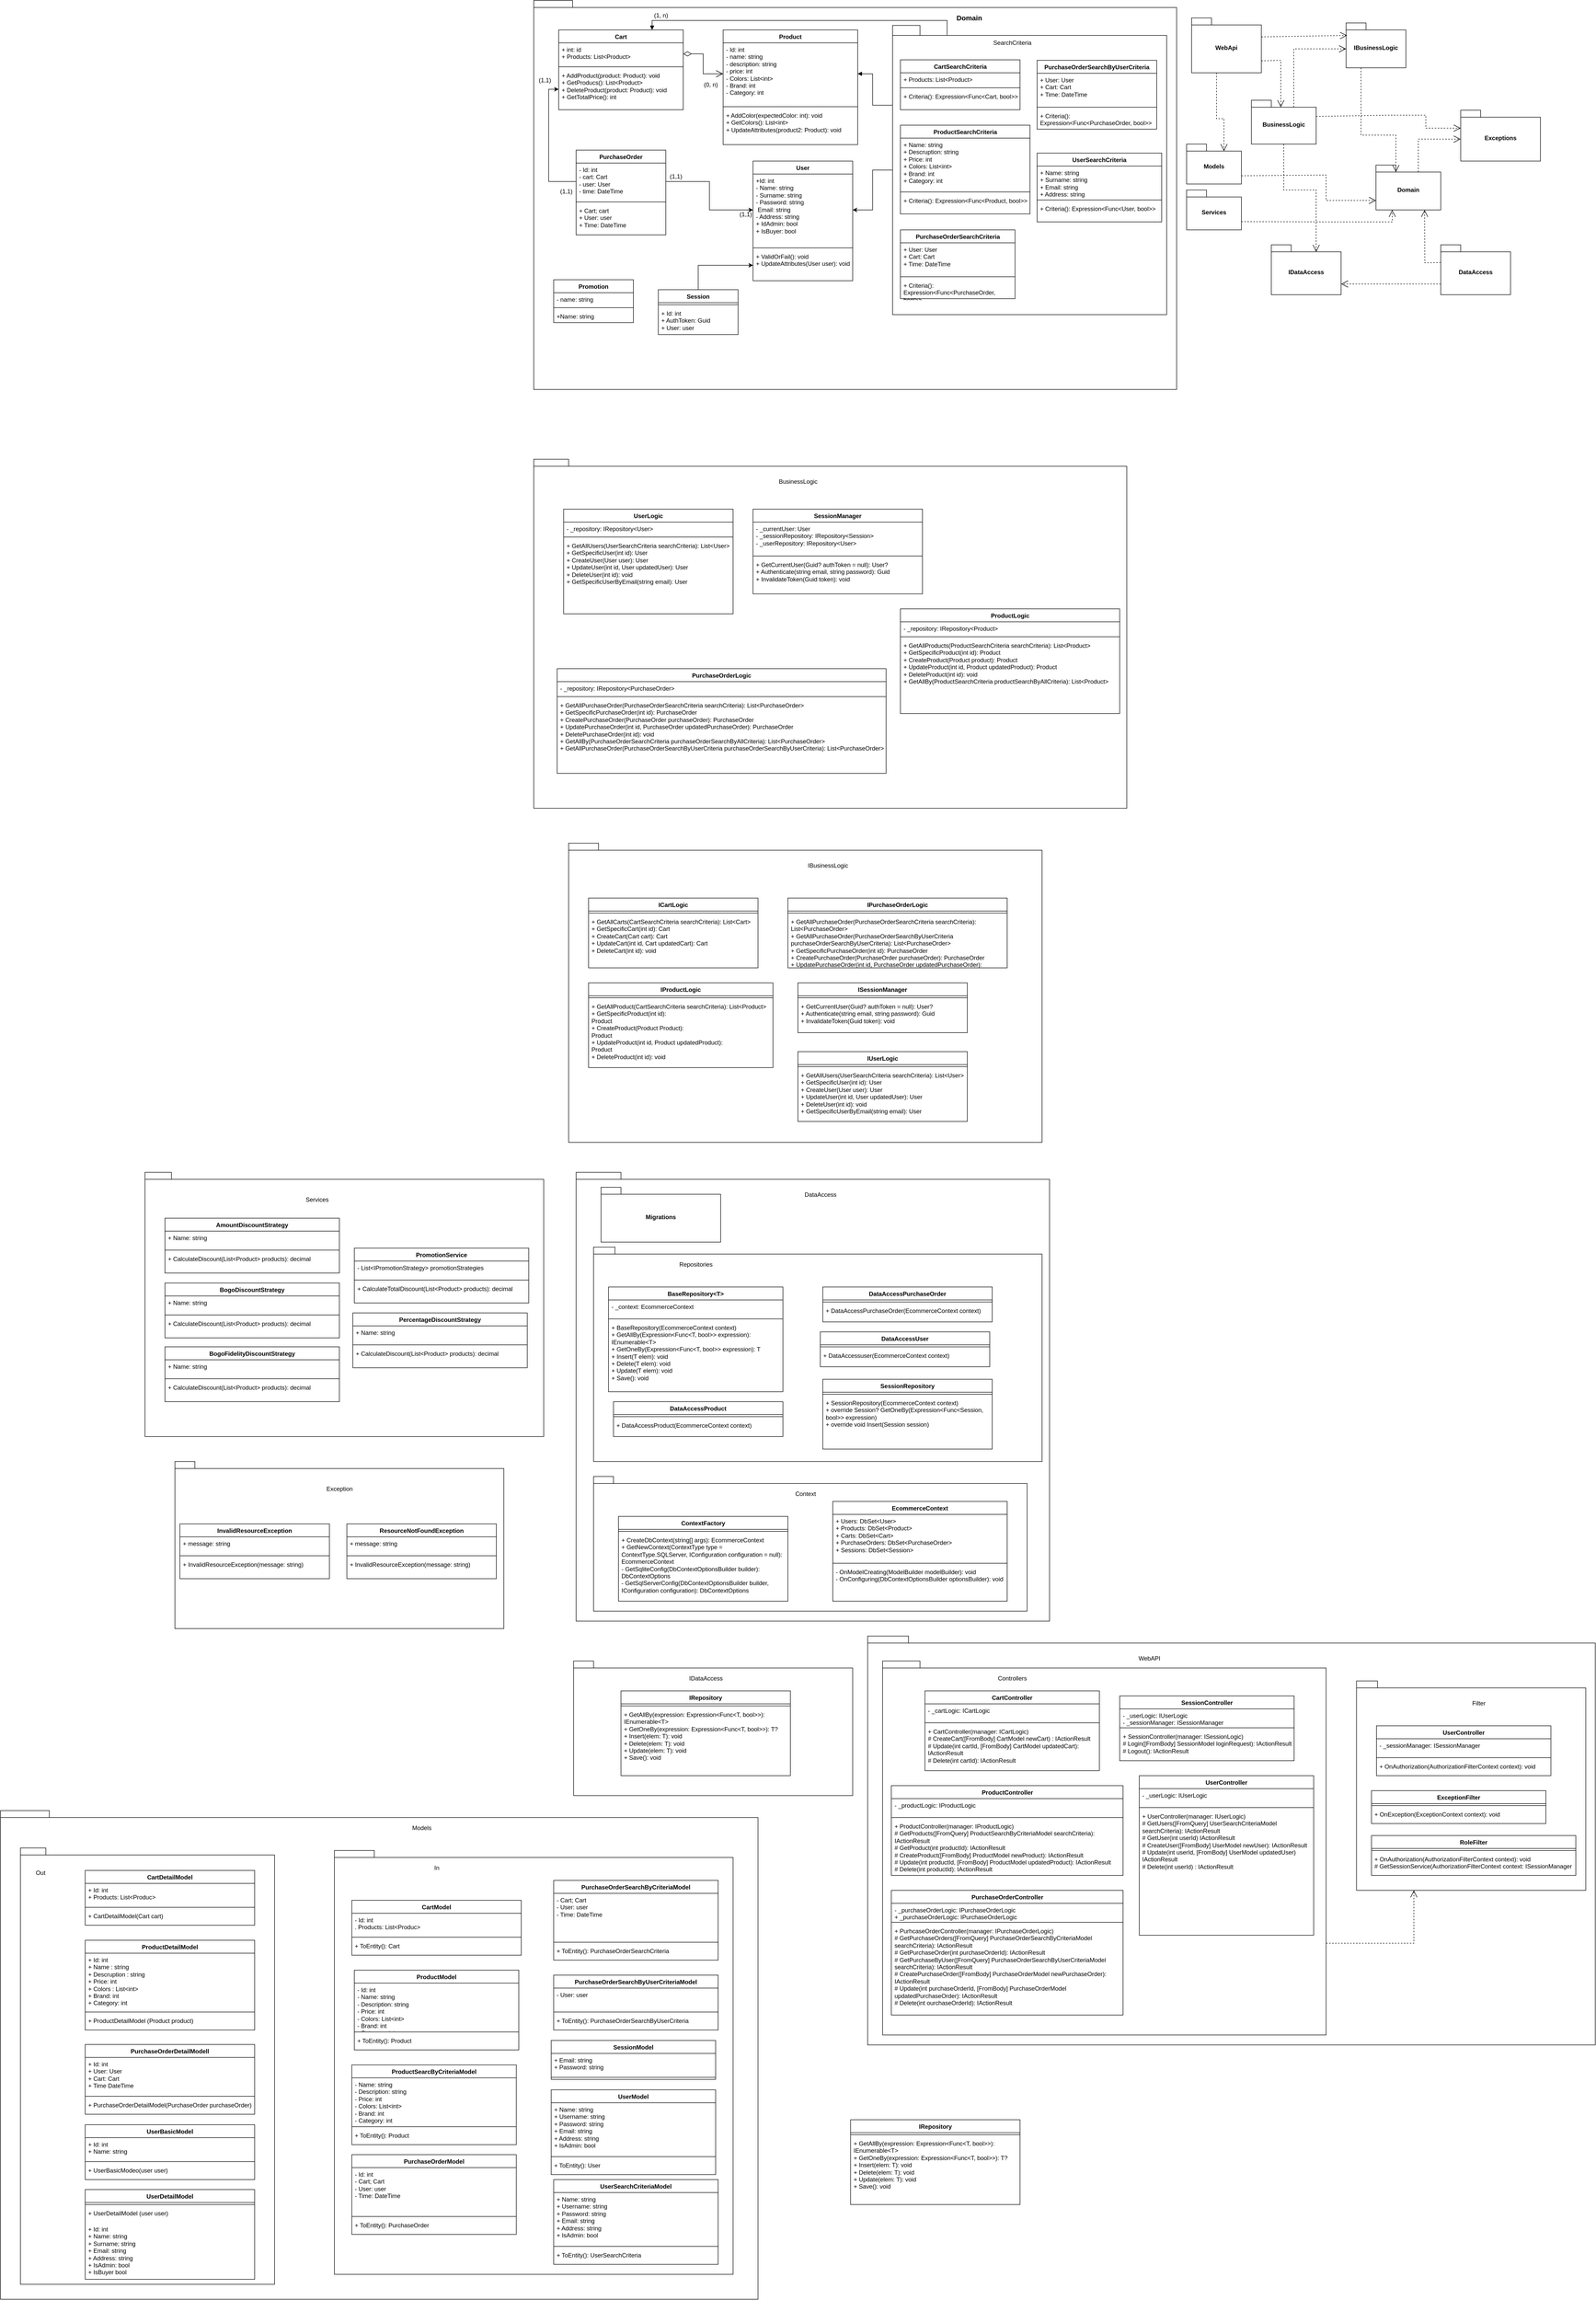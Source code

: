 <mxfile version="21.6.5" type="github">
  <diagram name="Page-1" id="sHlZiXscgo29Kpm3yZey">
    <mxGraphModel dx="2835" dy="872" grid="1" gridSize="10" guides="1" tooltips="1" connect="1" arrows="1" fold="1" page="1" pageScale="1" pageWidth="827" pageHeight="1169" math="0" shadow="0">
      <root>
        <mxCell id="0" />
        <mxCell id="1" parent="0" />
        <mxCell id="h3I3Nr1SINvf36J9Y4_O-1" value="" style="shape=folder;fontStyle=1;spacingTop=10;tabWidth=40;tabHeight=14;tabPosition=left;html=1;whiteSpace=wrap;" parent="1" vertex="1">
          <mxGeometry x="-410" y="90" width="1290" height="780" as="geometry" />
        </mxCell>
        <mxCell id="h3I3Nr1SINvf36J9Y4_O-2" value="&lt;b&gt;&lt;font style=&quot;font-size: 14px;&quot;&gt;Domain&lt;/font&gt;&lt;/b&gt;" style="text;html=1;strokeColor=none;fillColor=none;align=center;verticalAlign=middle;whiteSpace=wrap;rounded=0;" parent="1" vertex="1">
          <mxGeometry x="434" y="110" width="60" height="30" as="geometry" />
        </mxCell>
        <mxCell id="kVOVB95tp-s6z_WAiD7o-1" value="BusinessLogic" style="shape=folder;fontStyle=1;spacingTop=10;tabWidth=40;tabHeight=14;tabPosition=left;html=1;whiteSpace=wrap;" vertex="1" parent="1">
          <mxGeometry x="1030" y="290" width="130" height="88" as="geometry" />
        </mxCell>
        <mxCell id="kVOVB95tp-s6z_WAiD7o-2" value="WebApi" style="shape=folder;fontStyle=1;spacingTop=10;tabWidth=40;tabHeight=14;tabPosition=left;html=1;whiteSpace=wrap;" vertex="1" parent="1">
          <mxGeometry x="910" y="125" width="140" height="110" as="geometry" />
        </mxCell>
        <mxCell id="kVOVB95tp-s6z_WAiD7o-3" value="Exceptions" style="shape=folder;fontStyle=1;spacingTop=10;tabWidth=40;tabHeight=14;tabPosition=left;html=1;whiteSpace=wrap;" vertex="1" parent="1">
          <mxGeometry x="1450" y="310" width="160" height="102" as="geometry" />
        </mxCell>
        <mxCell id="kVOVB95tp-s6z_WAiD7o-4" value="DataAccess" style="shape=folder;fontStyle=1;spacingTop=10;tabWidth=40;tabHeight=14;tabPosition=left;html=1;whiteSpace=wrap;" vertex="1" parent="1">
          <mxGeometry x="1410" y="580" width="140" height="100" as="geometry" />
        </mxCell>
        <mxCell id="kVOVB95tp-s6z_WAiD7o-5" value="Models" style="shape=folder;fontStyle=1;spacingTop=10;tabWidth=40;tabHeight=14;tabPosition=left;html=1;whiteSpace=wrap;" vertex="1" parent="1">
          <mxGeometry x="900" y="378" width="110" height="80" as="geometry" />
        </mxCell>
        <mxCell id="kVOVB95tp-s6z_WAiD7o-6" value="Domain" style="shape=folder;fontStyle=1;spacingTop=10;tabWidth=40;tabHeight=14;tabPosition=left;html=1;whiteSpace=wrap;" vertex="1" parent="1">
          <mxGeometry x="1280" y="420" width="130" height="90" as="geometry" />
        </mxCell>
        <mxCell id="kVOVB95tp-s6z_WAiD7o-7" value="IBusinessLogic" style="shape=folder;fontStyle=1;spacingTop=10;tabWidth=40;tabHeight=14;tabPosition=left;html=1;whiteSpace=wrap;" vertex="1" parent="1">
          <mxGeometry x="1220" y="135" width="120" height="90" as="geometry" />
        </mxCell>
        <mxCell id="kVOVB95tp-s6z_WAiD7o-8" value="Services" style="shape=folder;fontStyle=1;spacingTop=10;tabWidth=40;tabHeight=14;tabPosition=left;html=1;whiteSpace=wrap;" vertex="1" parent="1">
          <mxGeometry x="900" y="470" width="110" height="80" as="geometry" />
        </mxCell>
        <mxCell id="kVOVB95tp-s6z_WAiD7o-9" value="IDataAccess" style="shape=folder;fontStyle=1;spacingTop=10;tabWidth=40;tabHeight=14;tabPosition=left;html=1;whiteSpace=wrap;" vertex="1" parent="1">
          <mxGeometry x="1070" y="580" width="140" height="100" as="geometry" />
        </mxCell>
        <mxCell id="kVOVB95tp-s6z_WAiD7o-15" value="" style="endArrow=open;endSize=12;dashed=1;html=1;rounded=0;exitX=0;exitY=0;exitDx=85;exitDy=14;exitPerimeter=0;entryX=0;entryY=0;entryDx=0;entryDy=58;entryPerimeter=0;" edge="1" parent="1" source="kVOVB95tp-s6z_WAiD7o-6" target="kVOVB95tp-s6z_WAiD7o-3">
          <mxGeometry width="160" relative="1" as="geometry">
            <mxPoint x="1240" y="420" as="sourcePoint" />
            <mxPoint x="1400" y="420" as="targetPoint" />
            <Array as="points">
              <mxPoint x="1365" y="368" />
            </Array>
          </mxGeometry>
        </mxCell>
        <mxCell id="kVOVB95tp-s6z_WAiD7o-17" value="" style="endArrow=open;endSize=12;dashed=1;html=1;rounded=0;exitX=0;exitY=0;exitDx=130;exitDy=32.5;exitPerimeter=0;entryX=0;entryY=0;entryDx=0;entryDy=36;entryPerimeter=0;" edge="1" parent="1" source="kVOVB95tp-s6z_WAiD7o-1" target="kVOVB95tp-s6z_WAiD7o-3">
          <mxGeometry width="160" relative="1" as="geometry">
            <mxPoint x="1305" y="444" as="sourcePoint" />
            <mxPoint x="1540" y="368" as="targetPoint" />
            <Array as="points">
              <mxPoint x="1305" y="320" />
              <mxPoint x="1380" y="320" />
              <mxPoint x="1380" y="346" />
            </Array>
          </mxGeometry>
        </mxCell>
        <mxCell id="kVOVB95tp-s6z_WAiD7o-18" value="" style="endArrow=open;endSize=12;dashed=1;html=1;rounded=0;exitX=0;exitY=0;exitDx=85;exitDy=14;exitPerimeter=0;entryX=0;entryY=0;entryDx=0;entryDy=52;entryPerimeter=0;" edge="1" parent="1" source="kVOVB95tp-s6z_WAiD7o-1" target="kVOVB95tp-s6z_WAiD7o-7">
          <mxGeometry width="160" relative="1" as="geometry">
            <mxPoint x="1305" y="444" as="sourcePoint" />
            <mxPoint x="1540" y="368" as="targetPoint" />
            <Array as="points">
              <mxPoint x="1115" y="187" />
            </Array>
          </mxGeometry>
        </mxCell>
        <mxCell id="kVOVB95tp-s6z_WAiD7o-19" value="" style="endArrow=open;endSize=12;dashed=1;html=1;rounded=0;exitX=0.5;exitY=1;exitDx=0;exitDy=0;exitPerimeter=0;entryX=0;entryY=0;entryDx=90;entryDy=14;entryPerimeter=0;" edge="1" parent="1" source="kVOVB95tp-s6z_WAiD7o-1" target="kVOVB95tp-s6z_WAiD7o-9">
          <mxGeometry width="160" relative="1" as="geometry">
            <mxPoint x="1125" y="314" as="sourcePoint" />
            <mxPoint x="1225" y="197" as="targetPoint" />
            <Array as="points">
              <mxPoint x="1095" y="470" />
              <mxPoint x="1160" y="470" />
            </Array>
          </mxGeometry>
        </mxCell>
        <mxCell id="kVOVB95tp-s6z_WAiD7o-20" value="" style="endArrow=open;endSize=12;dashed=1;html=1;rounded=0;exitX=0;exitY=0;exitDx=0;exitDy=35.5;exitPerimeter=0;entryX=0.75;entryY=1;entryDx=0;entryDy=0;entryPerimeter=0;" edge="1" parent="1" source="kVOVB95tp-s6z_WAiD7o-4" target="kVOVB95tp-s6z_WAiD7o-6">
          <mxGeometry width="160" relative="1" as="geometry">
            <mxPoint x="1305" y="444" as="sourcePoint" />
            <mxPoint x="1540" y="368" as="targetPoint" />
            <Array as="points">
              <mxPoint x="1378" y="616" />
            </Array>
          </mxGeometry>
        </mxCell>
        <mxCell id="kVOVB95tp-s6z_WAiD7o-21" value="" style="endArrow=open;endSize=12;dashed=1;html=1;rounded=0;exitX=0;exitY=0;exitDx=0;exitDy=78.5;exitPerimeter=0;entryX=0;entryY=0;entryDx=140;entryDy=78.5;entryPerimeter=0;" edge="1" parent="1" source="kVOVB95tp-s6z_WAiD7o-4" target="kVOVB95tp-s6z_WAiD7o-9">
          <mxGeometry width="160" relative="1" as="geometry">
            <mxPoint x="1420" y="626" as="sourcePoint" />
            <mxPoint x="1318" y="520" as="targetPoint" />
            <Array as="points" />
          </mxGeometry>
        </mxCell>
        <mxCell id="kVOVB95tp-s6z_WAiD7o-22" value="" style="endArrow=open;endSize=12;dashed=1;html=1;rounded=0;exitX=0.25;exitY=1;exitDx=0;exitDy=0;exitPerimeter=0;entryX=0;entryY=0;entryDx=40;entryDy=14;entryPerimeter=0;" edge="1" parent="1" source="kVOVB95tp-s6z_WAiD7o-7" target="kVOVB95tp-s6z_WAiD7o-6">
          <mxGeometry width="160" relative="1" as="geometry">
            <mxPoint x="1105" y="388" as="sourcePoint" />
            <mxPoint x="1170" y="604" as="targetPoint" />
            <Array as="points">
              <mxPoint x="1250" y="360" />
              <mxPoint x="1320" y="360" />
            </Array>
          </mxGeometry>
        </mxCell>
        <mxCell id="kVOVB95tp-s6z_WAiD7o-23" value="" style="endArrow=open;endSize=12;dashed=1;html=1;rounded=0;exitX=0;exitY=0;exitDx=110;exitDy=63.5;exitPerimeter=0;entryX=0;entryY=0;entryDx=0;entryDy=71;entryPerimeter=0;" edge="1" parent="1" source="kVOVB95tp-s6z_WAiD7o-5" target="kVOVB95tp-s6z_WAiD7o-6">
          <mxGeometry width="160" relative="1" as="geometry">
            <mxPoint x="1305" y="444" as="sourcePoint" />
            <mxPoint x="1540" y="368" as="targetPoint" />
            <Array as="points">
              <mxPoint x="1180" y="440" />
              <mxPoint x="1180" y="491" />
            </Array>
          </mxGeometry>
        </mxCell>
        <mxCell id="kVOVB95tp-s6z_WAiD7o-24" value="" style="endArrow=open;endSize=12;dashed=1;html=1;rounded=0;exitX=0;exitY=0;exitDx=110;exitDy=63.5;exitPerimeter=0;entryX=0.25;entryY=1;entryDx=0;entryDy=0;entryPerimeter=0;" edge="1" parent="1" source="kVOVB95tp-s6z_WAiD7o-8" target="kVOVB95tp-s6z_WAiD7o-6">
          <mxGeometry width="160" relative="1" as="geometry">
            <mxPoint x="1020" y="452" as="sourcePoint" />
            <mxPoint x="1220" y="501" as="targetPoint" />
            <Array as="points">
              <mxPoint x="1190" y="534" />
              <mxPoint x="1243" y="534" />
              <mxPoint x="1313" y="534" />
            </Array>
          </mxGeometry>
        </mxCell>
        <mxCell id="kVOVB95tp-s6z_WAiD7o-25" value="" style="endArrow=open;endSize=12;dashed=1;html=1;rounded=0;exitX=0;exitY=0;exitDx=140;exitDy=38;exitPerimeter=0;entryX=0.017;entryY=0.278;entryDx=0;entryDy=0;entryPerimeter=0;" edge="1" parent="1" source="kVOVB95tp-s6z_WAiD7o-2" target="kVOVB95tp-s6z_WAiD7o-7">
          <mxGeometry width="160" relative="1" as="geometry">
            <mxPoint x="1125" y="314" as="sourcePoint" />
            <mxPoint x="1230" y="197" as="targetPoint" />
            <Array as="points" />
          </mxGeometry>
        </mxCell>
        <mxCell id="kVOVB95tp-s6z_WAiD7o-26" value="" style="endArrow=open;endSize=12;dashed=1;html=1;rounded=0;exitX=0.5;exitY=1;exitDx=0;exitDy=0;exitPerimeter=0;entryX=0;entryY=0;entryDx=75;entryDy=14;entryPerimeter=0;" edge="1" parent="1" target="kVOVB95tp-s6z_WAiD7o-5">
          <mxGeometry width="160" relative="1" as="geometry">
            <mxPoint x="960" y="235" as="sourcePoint" />
            <mxPoint x="1025" y="451" as="targetPoint" />
            <Array as="points">
              <mxPoint x="960" y="327" />
              <mxPoint x="975" y="327" />
            </Array>
          </mxGeometry>
        </mxCell>
        <mxCell id="kVOVB95tp-s6z_WAiD7o-28" value="" style="endArrow=open;endSize=12;dashed=1;html=1;rounded=0;exitX=0;exitY=0;exitDx=140;exitDy=86;exitPerimeter=0;entryX=0.454;entryY=0.159;entryDx=0;entryDy=0;entryPerimeter=0;" edge="1" parent="1" source="kVOVB95tp-s6z_WAiD7o-2" target="kVOVB95tp-s6z_WAiD7o-1">
          <mxGeometry width="160" relative="1" as="geometry">
            <mxPoint x="1420" y="626" as="sourcePoint" />
            <mxPoint x="1318" y="520" as="targetPoint" />
            <Array as="points">
              <mxPoint x="1089" y="210" />
            </Array>
          </mxGeometry>
        </mxCell>
        <mxCell id="kVOVB95tp-s6z_WAiD7o-41" value="Cart" style="swimlane;fontStyle=1;align=center;verticalAlign=top;childLayout=stackLayout;horizontal=1;startSize=26;horizontalStack=0;resizeParent=1;resizeParentMax=0;resizeLast=0;collapsible=1;marginBottom=0;whiteSpace=wrap;html=1;" vertex="1" parent="1">
          <mxGeometry x="-360" y="149" width="250" height="160" as="geometry" />
        </mxCell>
        <mxCell id="kVOVB95tp-s6z_WAiD7o-42" value="+ int: id&lt;br&gt;+ Products: List&amp;lt;Product&amp;gt;" style="text;strokeColor=none;fillColor=none;align=left;verticalAlign=top;spacingLeft=4;spacingRight=4;overflow=hidden;rotatable=0;points=[[0,0.5],[1,0.5]];portConstraint=eastwest;whiteSpace=wrap;html=1;" vertex="1" parent="kVOVB95tp-s6z_WAiD7o-41">
          <mxGeometry y="26" width="250" height="44" as="geometry" />
        </mxCell>
        <mxCell id="kVOVB95tp-s6z_WAiD7o-43" value="" style="line;strokeWidth=1;fillColor=none;align=left;verticalAlign=middle;spacingTop=-1;spacingLeft=3;spacingRight=3;rotatable=0;labelPosition=right;points=[];portConstraint=eastwest;strokeColor=inherit;" vertex="1" parent="kVOVB95tp-s6z_WAiD7o-41">
          <mxGeometry y="70" width="250" height="8" as="geometry" />
        </mxCell>
        <mxCell id="kVOVB95tp-s6z_WAiD7o-44" value="+ AddProduct(product: Product): void&lt;br&gt;+ GetProducs(): List&amp;lt;Product&amp;gt;&lt;br&gt;+ DeleteProduct(product: Product): void&lt;br&gt;+ GetTotalPrice(): int" style="text;strokeColor=none;fillColor=none;align=left;verticalAlign=top;spacingLeft=4;spacingRight=4;overflow=hidden;rotatable=0;points=[[0,0.5],[1,0.5]];portConstraint=eastwest;whiteSpace=wrap;html=1;" vertex="1" parent="kVOVB95tp-s6z_WAiD7o-41">
          <mxGeometry y="78" width="250" height="82" as="geometry" />
        </mxCell>
        <mxCell id="kVOVB95tp-s6z_WAiD7o-45" value="Product" style="swimlane;fontStyle=1;align=center;verticalAlign=top;childLayout=stackLayout;horizontal=1;startSize=26;horizontalStack=0;resizeParent=1;resizeParentMax=0;resizeLast=0;collapsible=1;marginBottom=0;whiteSpace=wrap;html=1;" vertex="1" parent="1">
          <mxGeometry x="-30" y="149" width="270" height="230" as="geometry" />
        </mxCell>
        <mxCell id="kVOVB95tp-s6z_WAiD7o-46" value="-&amp;nbsp;Id: int&lt;div&gt;- name: string&lt;/div&gt;&lt;div&gt;- description: string&lt;/div&gt;&lt;div&gt;- price: int&lt;/div&gt;&lt;div&gt;- Colors: List&amp;lt;int&amp;gt;&lt;/div&gt;&lt;div&gt;- Brand: int&lt;/div&gt;&lt;div&gt;- Category: int&lt;/div&gt;" style="text;strokeColor=none;fillColor=none;align=left;verticalAlign=top;spacingLeft=4;spacingRight=4;overflow=hidden;rotatable=0;points=[[0,0.5],[1,0.5]];portConstraint=eastwest;whiteSpace=wrap;html=1;" vertex="1" parent="kVOVB95tp-s6z_WAiD7o-45">
          <mxGeometry y="26" width="270" height="124" as="geometry" />
        </mxCell>
        <mxCell id="kVOVB95tp-s6z_WAiD7o-47" value="" style="line;strokeWidth=1;fillColor=none;align=left;verticalAlign=middle;spacingTop=-1;spacingLeft=3;spacingRight=3;rotatable=0;labelPosition=right;points=[];portConstraint=eastwest;strokeColor=inherit;" vertex="1" parent="kVOVB95tp-s6z_WAiD7o-45">
          <mxGeometry y="150" width="270" height="8" as="geometry" />
        </mxCell>
        <mxCell id="kVOVB95tp-s6z_WAiD7o-48" value="&lt;div&gt;&lt;span style=&quot;background-color: initial;&quot;&gt;+ AddColor(expectedColor: int): void&lt;/span&gt;&lt;br&gt;&lt;/div&gt;&lt;div&gt;+ GetColors(): List&amp;lt;int&amp;gt;&lt;/div&gt;&lt;div&gt;+ UpdateAttributes(product2: Product): void&lt;/div&gt;" style="text;strokeColor=none;fillColor=none;align=left;verticalAlign=top;spacingLeft=4;spacingRight=4;overflow=hidden;rotatable=0;points=[[0,0.5],[1,0.5]];portConstraint=eastwest;whiteSpace=wrap;html=1;" vertex="1" parent="kVOVB95tp-s6z_WAiD7o-45">
          <mxGeometry y="158" width="270" height="72" as="geometry" />
        </mxCell>
        <mxCell id="kVOVB95tp-s6z_WAiD7o-51" value="Promotion" style="swimlane;fontStyle=1;align=center;verticalAlign=top;childLayout=stackLayout;horizontal=1;startSize=26;horizontalStack=0;resizeParent=1;resizeParentMax=0;resizeLast=0;collapsible=1;marginBottom=0;whiteSpace=wrap;html=1;" vertex="1" parent="1">
          <mxGeometry x="-370" y="650" width="160" height="86" as="geometry" />
        </mxCell>
        <mxCell id="kVOVB95tp-s6z_WAiD7o-52" value="- name: string" style="text;strokeColor=none;fillColor=none;align=left;verticalAlign=top;spacingLeft=4;spacingRight=4;overflow=hidden;rotatable=0;points=[[0,0.5],[1,0.5]];portConstraint=eastwest;whiteSpace=wrap;html=1;" vertex="1" parent="kVOVB95tp-s6z_WAiD7o-51">
          <mxGeometry y="26" width="160" height="26" as="geometry" />
        </mxCell>
        <mxCell id="kVOVB95tp-s6z_WAiD7o-53" value="" style="line;strokeWidth=1;fillColor=none;align=left;verticalAlign=middle;spacingTop=-1;spacingLeft=3;spacingRight=3;rotatable=0;labelPosition=right;points=[];portConstraint=eastwest;strokeColor=inherit;" vertex="1" parent="kVOVB95tp-s6z_WAiD7o-51">
          <mxGeometry y="52" width="160" height="8" as="geometry" />
        </mxCell>
        <mxCell id="kVOVB95tp-s6z_WAiD7o-54" value="+Name: string" style="text;strokeColor=none;fillColor=none;align=left;verticalAlign=top;spacingLeft=4;spacingRight=4;overflow=hidden;rotatable=0;points=[[0,0.5],[1,0.5]];portConstraint=eastwest;whiteSpace=wrap;html=1;" vertex="1" parent="kVOVB95tp-s6z_WAiD7o-51">
          <mxGeometry y="60" width="160" height="26" as="geometry" />
        </mxCell>
        <mxCell id="kVOVB95tp-s6z_WAiD7o-55" value="PurchaseOrder" style="swimlane;fontStyle=1;align=center;verticalAlign=top;childLayout=stackLayout;horizontal=1;startSize=26;horizontalStack=0;resizeParent=1;resizeParentMax=0;resizeLast=0;collapsible=1;marginBottom=0;whiteSpace=wrap;html=1;" vertex="1" parent="1">
          <mxGeometry x="-325" y="390" width="180" height="170" as="geometry" />
        </mxCell>
        <mxCell id="kVOVB95tp-s6z_WAiD7o-56" value="- Id: int&lt;br&gt;- cart: Cart&lt;br&gt;- user: User&lt;br&gt;- time: DateTime" style="text;strokeColor=none;fillColor=none;align=left;verticalAlign=top;spacingLeft=4;spacingRight=4;overflow=hidden;rotatable=0;points=[[0,0.5],[1,0.5]];portConstraint=eastwest;whiteSpace=wrap;html=1;" vertex="1" parent="kVOVB95tp-s6z_WAiD7o-55">
          <mxGeometry y="26" width="180" height="74" as="geometry" />
        </mxCell>
        <mxCell id="kVOVB95tp-s6z_WAiD7o-57" value="" style="line;strokeWidth=1;fillColor=none;align=left;verticalAlign=middle;spacingTop=-1;spacingLeft=3;spacingRight=3;rotatable=0;labelPosition=right;points=[];portConstraint=eastwest;strokeColor=inherit;" vertex="1" parent="kVOVB95tp-s6z_WAiD7o-55">
          <mxGeometry y="100" width="180" height="8" as="geometry" />
        </mxCell>
        <mxCell id="kVOVB95tp-s6z_WAiD7o-58" value="+ Cart; cart&lt;br&gt;+ User: user&lt;br&gt;+ Time: DateTime" style="text;strokeColor=none;fillColor=none;align=left;verticalAlign=top;spacingLeft=4;spacingRight=4;overflow=hidden;rotatable=0;points=[[0,0.5],[1,0.5]];portConstraint=eastwest;whiteSpace=wrap;html=1;" vertex="1" parent="kVOVB95tp-s6z_WAiD7o-55">
          <mxGeometry y="108" width="180" height="62" as="geometry" />
        </mxCell>
        <mxCell id="kVOVB95tp-s6z_WAiD7o-104" style="edgeStyle=orthogonalEdgeStyle;rounded=0;orthogonalLoop=1;jettySize=auto;html=1;entryX=0;entryY=0.5;entryDx=0;entryDy=0;" edge="1" parent="1" source="kVOVB95tp-s6z_WAiD7o-59" target="kVOVB95tp-s6z_WAiD7o-95">
          <mxGeometry relative="1" as="geometry" />
        </mxCell>
        <mxCell id="kVOVB95tp-s6z_WAiD7o-59" value="Session" style="swimlane;fontStyle=1;align=center;verticalAlign=top;childLayout=stackLayout;horizontal=1;startSize=26;horizontalStack=0;resizeParent=1;resizeParentMax=0;resizeLast=0;collapsible=1;marginBottom=0;whiteSpace=wrap;html=1;" vertex="1" parent="1">
          <mxGeometry x="-160" y="670" width="160" height="90" as="geometry" />
        </mxCell>
        <mxCell id="kVOVB95tp-s6z_WAiD7o-61" value="" style="line;strokeWidth=1;fillColor=none;align=left;verticalAlign=middle;spacingTop=-1;spacingLeft=3;spacingRight=3;rotatable=0;labelPosition=right;points=[];portConstraint=eastwest;strokeColor=inherit;" vertex="1" parent="kVOVB95tp-s6z_WAiD7o-59">
          <mxGeometry y="26" width="160" height="8" as="geometry" />
        </mxCell>
        <mxCell id="kVOVB95tp-s6z_WAiD7o-62" value="+ Id: int&lt;br&gt;+ AuthToken: Guid&lt;br&gt;+ User: user" style="text;strokeColor=none;fillColor=none;align=left;verticalAlign=top;spacingLeft=4;spacingRight=4;overflow=hidden;rotatable=0;points=[[0,0.5],[1,0.5]];portConstraint=eastwest;whiteSpace=wrap;html=1;" vertex="1" parent="kVOVB95tp-s6z_WAiD7o-59">
          <mxGeometry y="34" width="160" height="56" as="geometry" />
        </mxCell>
        <mxCell id="kVOVB95tp-s6z_WAiD7o-103" style="edgeStyle=orthogonalEdgeStyle;rounded=0;orthogonalLoop=1;jettySize=auto;html=1;entryX=1;entryY=0.5;entryDx=0;entryDy=0;" edge="1" parent="1" source="kVOVB95tp-s6z_WAiD7o-63" target="kVOVB95tp-s6z_WAiD7o-93">
          <mxGeometry relative="1" as="geometry" />
        </mxCell>
        <mxCell id="kVOVB95tp-s6z_WAiD7o-63" value="" style="shape=folder;fontStyle=1;spacingTop=10;tabWidth=40;tabHeight=20;tabPosition=left;html=1;whiteSpace=wrap;" vertex="1" parent="1">
          <mxGeometry x="310" y="140" width="550" height="580" as="geometry" />
        </mxCell>
        <mxCell id="kVOVB95tp-s6z_WAiD7o-64" value="SearchCriteria" style="text;html=1;align=center;verticalAlign=middle;resizable=0;points=[];autosize=1;strokeColor=none;fillColor=none;" vertex="1" parent="1">
          <mxGeometry x="500" y="160" width="100" height="30" as="geometry" />
        </mxCell>
        <mxCell id="kVOVB95tp-s6z_WAiD7o-65" value="CartSearchCriteria" style="swimlane;fontStyle=1;align=center;verticalAlign=top;childLayout=stackLayout;horizontal=1;startSize=26;horizontalStack=0;resizeParent=1;resizeParentMax=0;resizeLast=0;collapsible=1;marginBottom=0;whiteSpace=wrap;html=1;" vertex="1" parent="1">
          <mxGeometry x="325.75" y="209" width="240" height="100" as="geometry" />
        </mxCell>
        <mxCell id="kVOVB95tp-s6z_WAiD7o-66" value="+ Products: List&amp;lt;Product&amp;gt;" style="text;strokeColor=none;fillColor=none;align=left;verticalAlign=top;spacingLeft=4;spacingRight=4;overflow=hidden;rotatable=0;points=[[0,0.5],[1,0.5]];portConstraint=eastwest;whiteSpace=wrap;html=1;" vertex="1" parent="kVOVB95tp-s6z_WAiD7o-65">
          <mxGeometry y="26" width="240" height="26" as="geometry" />
        </mxCell>
        <mxCell id="kVOVB95tp-s6z_WAiD7o-67" value="" style="line;strokeWidth=1;fillColor=none;align=left;verticalAlign=middle;spacingTop=-1;spacingLeft=3;spacingRight=3;rotatable=0;labelPosition=right;points=[];portConstraint=eastwest;strokeColor=inherit;" vertex="1" parent="kVOVB95tp-s6z_WAiD7o-65">
          <mxGeometry y="52" width="240" height="8" as="geometry" />
        </mxCell>
        <mxCell id="kVOVB95tp-s6z_WAiD7o-68" value="+ Criteria(): Expression&amp;lt;Func&amp;lt;Cart, bool&amp;gt;&amp;gt;" style="text;strokeColor=none;fillColor=none;align=left;verticalAlign=top;spacingLeft=4;spacingRight=4;overflow=hidden;rotatable=0;points=[[0,0.5],[1,0.5]];portConstraint=eastwest;whiteSpace=wrap;html=1;" vertex="1" parent="kVOVB95tp-s6z_WAiD7o-65">
          <mxGeometry y="60" width="240" height="40" as="geometry" />
        </mxCell>
        <mxCell id="kVOVB95tp-s6z_WAiD7o-69" value="ProductSearchCriteria" style="swimlane;fontStyle=1;align=center;verticalAlign=top;childLayout=stackLayout;horizontal=1;startSize=26;horizontalStack=0;resizeParent=1;resizeParentMax=0;resizeLast=0;collapsible=1;marginBottom=0;whiteSpace=wrap;html=1;" vertex="1" parent="1">
          <mxGeometry x="325.75" y="340" width="260" height="178" as="geometry" />
        </mxCell>
        <mxCell id="kVOVB95tp-s6z_WAiD7o-70" value="+ Name: string&lt;br&gt;+ Descruption: string&lt;br&gt;+ Price: int&lt;br&gt;+ Colors: List&amp;lt;int&amp;gt;&lt;br&gt;+ Brand: int&lt;br&gt;+ Category: int" style="text;strokeColor=none;fillColor=none;align=left;verticalAlign=top;spacingLeft=4;spacingRight=4;overflow=hidden;rotatable=0;points=[[0,0.5],[1,0.5]];portConstraint=eastwest;whiteSpace=wrap;html=1;" vertex="1" parent="kVOVB95tp-s6z_WAiD7o-69">
          <mxGeometry y="26" width="260" height="104" as="geometry" />
        </mxCell>
        <mxCell id="kVOVB95tp-s6z_WAiD7o-71" value="" style="line;strokeWidth=1;fillColor=none;align=left;verticalAlign=middle;spacingTop=-1;spacingLeft=3;spacingRight=3;rotatable=0;labelPosition=right;points=[];portConstraint=eastwest;strokeColor=inherit;" vertex="1" parent="kVOVB95tp-s6z_WAiD7o-69">
          <mxGeometry y="130" width="260" height="8" as="geometry" />
        </mxCell>
        <mxCell id="kVOVB95tp-s6z_WAiD7o-72" value="+ Criteria(): Expression&amp;lt;Func&amp;lt;Product, bool&amp;gt;&amp;gt;" style="text;strokeColor=none;fillColor=none;align=left;verticalAlign=top;spacingLeft=4;spacingRight=4;overflow=hidden;rotatable=0;points=[[0,0.5],[1,0.5]];portConstraint=eastwest;whiteSpace=wrap;html=1;" vertex="1" parent="kVOVB95tp-s6z_WAiD7o-69">
          <mxGeometry y="138" width="260" height="40" as="geometry" />
        </mxCell>
        <mxCell id="kVOVB95tp-s6z_WAiD7o-73" value="PurchaseOrderSearchCriteria" style="swimlane;fontStyle=1;align=center;verticalAlign=top;childLayout=stackLayout;horizontal=1;startSize=26;horizontalStack=0;resizeParent=1;resizeParentMax=0;resizeLast=0;collapsible=1;marginBottom=0;whiteSpace=wrap;html=1;" vertex="1" parent="1">
          <mxGeometry x="325.75" y="550" width="230" height="138" as="geometry" />
        </mxCell>
        <mxCell id="kVOVB95tp-s6z_WAiD7o-74" value="+ User: User&lt;br&gt;+ Cart: Cart&lt;br&gt;+ Time: DateTime&amp;nbsp;" style="text;strokeColor=none;fillColor=none;align=left;verticalAlign=top;spacingLeft=4;spacingRight=4;overflow=hidden;rotatable=0;points=[[0,0.5],[1,0.5]];portConstraint=eastwest;whiteSpace=wrap;html=1;" vertex="1" parent="kVOVB95tp-s6z_WAiD7o-73">
          <mxGeometry y="26" width="230" height="64" as="geometry" />
        </mxCell>
        <mxCell id="kVOVB95tp-s6z_WAiD7o-75" value="" style="line;strokeWidth=1;fillColor=none;align=left;verticalAlign=middle;spacingTop=-1;spacingLeft=3;spacingRight=3;rotatable=0;labelPosition=right;points=[];portConstraint=eastwest;strokeColor=inherit;" vertex="1" parent="kVOVB95tp-s6z_WAiD7o-73">
          <mxGeometry y="90" width="230" height="8" as="geometry" />
        </mxCell>
        <mxCell id="kVOVB95tp-s6z_WAiD7o-76" value="+ Criteria(): Expression&amp;lt;Func&amp;lt;PurchaseOrder, bool&amp;gt;&amp;gt;" style="text;strokeColor=none;fillColor=none;align=left;verticalAlign=top;spacingLeft=4;spacingRight=4;overflow=hidden;rotatable=0;points=[[0,0.5],[1,0.5]];portConstraint=eastwest;whiteSpace=wrap;html=1;" vertex="1" parent="kVOVB95tp-s6z_WAiD7o-73">
          <mxGeometry y="98" width="230" height="40" as="geometry" />
        </mxCell>
        <mxCell id="kVOVB95tp-s6z_WAiD7o-77" value="PurchaseOrderSearchByUserCriteria" style="swimlane;fontStyle=1;align=center;verticalAlign=top;childLayout=stackLayout;horizontal=1;startSize=26;horizontalStack=0;resizeParent=1;resizeParentMax=0;resizeLast=0;collapsible=1;marginBottom=0;whiteSpace=wrap;html=1;" vertex="1" parent="1">
          <mxGeometry x="600" y="210" width="240" height="138" as="geometry" />
        </mxCell>
        <mxCell id="kVOVB95tp-s6z_WAiD7o-78" value="+ User: User&lt;br&gt;+ Cart: Cart&lt;br&gt;+ Time: DateTime&amp;nbsp;" style="text;strokeColor=none;fillColor=none;align=left;verticalAlign=top;spacingLeft=4;spacingRight=4;overflow=hidden;rotatable=0;points=[[0,0.5],[1,0.5]];portConstraint=eastwest;whiteSpace=wrap;html=1;" vertex="1" parent="kVOVB95tp-s6z_WAiD7o-77">
          <mxGeometry y="26" width="240" height="64" as="geometry" />
        </mxCell>
        <mxCell id="kVOVB95tp-s6z_WAiD7o-79" value="" style="line;strokeWidth=1;fillColor=none;align=left;verticalAlign=middle;spacingTop=-1;spacingLeft=3;spacingRight=3;rotatable=0;labelPosition=right;points=[];portConstraint=eastwest;strokeColor=inherit;" vertex="1" parent="kVOVB95tp-s6z_WAiD7o-77">
          <mxGeometry y="90" width="240" height="8" as="geometry" />
        </mxCell>
        <mxCell id="kVOVB95tp-s6z_WAiD7o-80" value="+ Criteria(): Expression&amp;lt;Func&amp;lt;PurchaseOrder, bool&amp;gt;&amp;gt;" style="text;strokeColor=none;fillColor=none;align=left;verticalAlign=top;spacingLeft=4;spacingRight=4;overflow=hidden;rotatable=0;points=[[0,0.5],[1,0.5]];portConstraint=eastwest;whiteSpace=wrap;html=1;" vertex="1" parent="kVOVB95tp-s6z_WAiD7o-77">
          <mxGeometry y="98" width="240" height="40" as="geometry" />
        </mxCell>
        <mxCell id="kVOVB95tp-s6z_WAiD7o-81" value="UserSearchCriteria" style="swimlane;fontStyle=1;align=center;verticalAlign=top;childLayout=stackLayout;horizontal=1;startSize=26;horizontalStack=0;resizeParent=1;resizeParentMax=0;resizeLast=0;collapsible=1;marginBottom=0;whiteSpace=wrap;html=1;" vertex="1" parent="1">
          <mxGeometry x="600" y="396" width="250" height="138" as="geometry" />
        </mxCell>
        <mxCell id="kVOVB95tp-s6z_WAiD7o-82" value="+ Name: string&lt;br&gt;+ Surname: string&lt;br&gt;+ Email: string&lt;br&gt;+ Address: string&amp;nbsp;" style="text;strokeColor=none;fillColor=none;align=left;verticalAlign=top;spacingLeft=4;spacingRight=4;overflow=hidden;rotatable=0;points=[[0,0.5],[1,0.5]];portConstraint=eastwest;whiteSpace=wrap;html=1;" vertex="1" parent="kVOVB95tp-s6z_WAiD7o-81">
          <mxGeometry y="26" width="250" height="64" as="geometry" />
        </mxCell>
        <mxCell id="kVOVB95tp-s6z_WAiD7o-83" value="" style="line;strokeWidth=1;fillColor=none;align=left;verticalAlign=middle;spacingTop=-1;spacingLeft=3;spacingRight=3;rotatable=0;labelPosition=right;points=[];portConstraint=eastwest;strokeColor=inherit;" vertex="1" parent="kVOVB95tp-s6z_WAiD7o-81">
          <mxGeometry y="90" width="250" height="8" as="geometry" />
        </mxCell>
        <mxCell id="kVOVB95tp-s6z_WAiD7o-84" value="+ Criteria(): Expression&amp;lt;Func&amp;lt;User, bool&amp;gt;&amp;gt;" style="text;strokeColor=none;fillColor=none;align=left;verticalAlign=top;spacingLeft=4;spacingRight=4;overflow=hidden;rotatable=0;points=[[0,0.5],[1,0.5]];portConstraint=eastwest;whiteSpace=wrap;html=1;" vertex="1" parent="kVOVB95tp-s6z_WAiD7o-81">
          <mxGeometry y="98" width="250" height="40" as="geometry" />
        </mxCell>
        <mxCell id="kVOVB95tp-s6z_WAiD7o-85" value="" style="endArrow=block;endFill=1;html=1;edgeStyle=orthogonalEdgeStyle;align=left;verticalAlign=top;rounded=0;entryX=0.75;entryY=0;entryDx=0;entryDy=0;exitX=0.199;exitY=0.033;exitDx=0;exitDy=0;exitPerimeter=0;" edge="1" parent="1" source="kVOVB95tp-s6z_WAiD7o-63" target="kVOVB95tp-s6z_WAiD7o-41">
          <mxGeometry x="-1" relative="1" as="geometry">
            <mxPoint x="150" y="480" as="sourcePoint" />
            <mxPoint x="310" y="480" as="targetPoint" />
            <Array as="points">
              <mxPoint x="420" y="130" />
              <mxPoint x="-172" y="130" />
            </Array>
          </mxGeometry>
        </mxCell>
        <mxCell id="kVOVB95tp-s6z_WAiD7o-87" value="(1, n)" style="text;html=1;align=center;verticalAlign=middle;resizable=0;points=[];autosize=1;strokeColor=none;fillColor=none;" vertex="1" parent="1">
          <mxGeometry x="-180" y="105" width="50" height="30" as="geometry" />
        </mxCell>
        <mxCell id="kVOVB95tp-s6z_WAiD7o-88" value="" style="endArrow=open;html=1;endSize=12;startArrow=diamondThin;startSize=14;startFill=0;edgeStyle=orthogonalEdgeStyle;align=left;verticalAlign=bottom;rounded=0;exitX=1;exitY=0.5;exitDx=0;exitDy=0;entryX=0;entryY=0.5;entryDx=0;entryDy=0;" edge="1" parent="1" source="kVOVB95tp-s6z_WAiD7o-42" target="kVOVB95tp-s6z_WAiD7o-46">
          <mxGeometry x="-1" y="3" relative="1" as="geometry">
            <mxPoint x="150" y="480" as="sourcePoint" />
            <mxPoint x="310" y="480" as="targetPoint" />
          </mxGeometry>
        </mxCell>
        <mxCell id="kVOVB95tp-s6z_WAiD7o-89" value="(0, n)" style="text;html=1;align=center;verticalAlign=middle;resizable=0;points=[];autosize=1;strokeColor=none;fillColor=none;" vertex="1" parent="1">
          <mxGeometry x="-80" y="244" width="50" height="30" as="geometry" />
        </mxCell>
        <mxCell id="kVOVB95tp-s6z_WAiD7o-90" value="" style="endArrow=block;endFill=1;html=1;edgeStyle=orthogonalEdgeStyle;align=left;verticalAlign=top;rounded=0;entryX=1;entryY=0.5;entryDx=0;entryDy=0;exitX=0;exitY=0;exitDx=0;exitDy=160;exitPerimeter=0;" edge="1" parent="1" source="kVOVB95tp-s6z_WAiD7o-63" target="kVOVB95tp-s6z_WAiD7o-46">
          <mxGeometry x="-1" relative="1" as="geometry">
            <mxPoint x="429" y="169" as="sourcePoint" />
            <mxPoint x="-162" y="159" as="targetPoint" />
            <Array as="points">
              <mxPoint x="270" y="300" />
              <mxPoint x="270" y="237" />
            </Array>
          </mxGeometry>
        </mxCell>
        <mxCell id="kVOVB95tp-s6z_WAiD7o-92" value="User" style="swimlane;fontStyle=1;align=center;verticalAlign=top;childLayout=stackLayout;horizontal=1;startSize=26;horizontalStack=0;resizeParent=1;resizeParentMax=0;resizeLast=0;collapsible=1;marginBottom=0;whiteSpace=wrap;html=1;" vertex="1" parent="1">
          <mxGeometry x="30" y="412" width="200" height="240" as="geometry" />
        </mxCell>
        <mxCell id="kVOVB95tp-s6z_WAiD7o-93" value="+Id: int&lt;br&gt;- Name: string&lt;br&gt;- Surname: string&lt;br&gt;- Password: string&lt;br&gt;&amp;nbsp;Email: string&lt;br&gt;- Address: string&lt;br&gt;+ IdAdmin: bool&lt;br&gt;+ IsBuyer: bool" style="text;strokeColor=none;fillColor=none;align=left;verticalAlign=top;spacingLeft=4;spacingRight=4;overflow=hidden;rotatable=0;points=[[0,0.5],[1,0.5]];portConstraint=eastwest;whiteSpace=wrap;html=1;" vertex="1" parent="kVOVB95tp-s6z_WAiD7o-92">
          <mxGeometry y="26" width="200" height="144" as="geometry" />
        </mxCell>
        <mxCell id="kVOVB95tp-s6z_WAiD7o-94" value="" style="line;strokeWidth=1;fillColor=none;align=left;verticalAlign=middle;spacingTop=-1;spacingLeft=3;spacingRight=3;rotatable=0;labelPosition=right;points=[];portConstraint=eastwest;strokeColor=inherit;" vertex="1" parent="kVOVB95tp-s6z_WAiD7o-92">
          <mxGeometry y="170" width="200" height="8" as="geometry" />
        </mxCell>
        <mxCell id="kVOVB95tp-s6z_WAiD7o-95" value="+ ValidOrFail(): void&lt;br&gt;+ UpdateAttributes(User user): void" style="text;strokeColor=none;fillColor=none;align=left;verticalAlign=top;spacingLeft=4;spacingRight=4;overflow=hidden;rotatable=0;points=[[0,0.5],[1,0.5]];portConstraint=eastwest;whiteSpace=wrap;html=1;" vertex="1" parent="kVOVB95tp-s6z_WAiD7o-92">
          <mxGeometry y="178" width="200" height="62" as="geometry" />
        </mxCell>
        <mxCell id="kVOVB95tp-s6z_WAiD7o-96" style="edgeStyle=orthogonalEdgeStyle;rounded=0;orthogonalLoop=1;jettySize=auto;html=1;entryX=0;entryY=0.5;entryDx=0;entryDy=0;" edge="1" parent="1" source="kVOVB95tp-s6z_WAiD7o-56" target="kVOVB95tp-s6z_WAiD7o-44">
          <mxGeometry relative="1" as="geometry" />
        </mxCell>
        <mxCell id="kVOVB95tp-s6z_WAiD7o-97" value="(1,1)" style="text;html=1;align=center;verticalAlign=middle;resizable=0;points=[];autosize=1;strokeColor=none;fillColor=none;" vertex="1" parent="1">
          <mxGeometry x="-413" y="235" width="50" height="30" as="geometry" />
        </mxCell>
        <mxCell id="kVOVB95tp-s6z_WAiD7o-99" value="(1,1)" style="text;html=1;align=center;verticalAlign=middle;resizable=0;points=[];autosize=1;strokeColor=none;fillColor=none;" vertex="1" parent="1">
          <mxGeometry x="-370" y="458" width="50" height="30" as="geometry" />
        </mxCell>
        <mxCell id="kVOVB95tp-s6z_WAiD7o-100" style="edgeStyle=orthogonalEdgeStyle;rounded=0;orthogonalLoop=1;jettySize=auto;html=1;entryX=0;entryY=0.5;entryDx=0;entryDy=0;" edge="1" parent="1" source="kVOVB95tp-s6z_WAiD7o-56" target="kVOVB95tp-s6z_WAiD7o-93">
          <mxGeometry relative="1" as="geometry" />
        </mxCell>
        <mxCell id="kVOVB95tp-s6z_WAiD7o-101" value="(1,1)" style="text;html=1;align=center;verticalAlign=middle;resizable=0;points=[];autosize=1;strokeColor=none;fillColor=none;" vertex="1" parent="1">
          <mxGeometry x="-150" y="428" width="50" height="30" as="geometry" />
        </mxCell>
        <mxCell id="kVOVB95tp-s6z_WAiD7o-102" value="(1,1)" style="text;html=1;align=center;verticalAlign=middle;resizable=0;points=[];autosize=1;strokeColor=none;fillColor=none;" vertex="1" parent="1">
          <mxGeometry x="-10" y="504" width="50" height="30" as="geometry" />
        </mxCell>
        <mxCell id="kVOVB95tp-s6z_WAiD7o-105" value="" style="shape=folder;fontStyle=1;spacingTop=10;tabWidth=40;tabHeight=14;tabPosition=left;html=1;whiteSpace=wrap;" vertex="1" parent="1">
          <mxGeometry x="-410" y="1010" width="1190" height="700" as="geometry" />
        </mxCell>
        <mxCell id="kVOVB95tp-s6z_WAiD7o-106" value="BusinessLogic" style="text;html=1;align=center;verticalAlign=middle;resizable=0;points=[];autosize=1;strokeColor=none;fillColor=none;" vertex="1" parent="1">
          <mxGeometry x="70" y="1040" width="100" height="30" as="geometry" />
        </mxCell>
        <mxCell id="kVOVB95tp-s6z_WAiD7o-107" value="UserLogic" style="swimlane;fontStyle=1;align=center;verticalAlign=top;childLayout=stackLayout;horizontal=1;startSize=26;horizontalStack=0;resizeParent=1;resizeParentMax=0;resizeLast=0;collapsible=1;marginBottom=0;whiteSpace=wrap;html=1;" vertex="1" parent="1">
          <mxGeometry x="-350" y="1110" width="340" height="210" as="geometry" />
        </mxCell>
        <mxCell id="kVOVB95tp-s6z_WAiD7o-108" value="- _repository: IRepository&amp;lt;User&amp;gt;" style="text;strokeColor=none;fillColor=none;align=left;verticalAlign=top;spacingLeft=4;spacingRight=4;overflow=hidden;rotatable=0;points=[[0,0.5],[1,0.5]];portConstraint=eastwest;whiteSpace=wrap;html=1;" vertex="1" parent="kVOVB95tp-s6z_WAiD7o-107">
          <mxGeometry y="26" width="340" height="26" as="geometry" />
        </mxCell>
        <mxCell id="kVOVB95tp-s6z_WAiD7o-109" value="" style="line;strokeWidth=1;fillColor=none;align=left;verticalAlign=middle;spacingTop=-1;spacingLeft=3;spacingRight=3;rotatable=0;labelPosition=right;points=[];portConstraint=eastwest;strokeColor=inherit;" vertex="1" parent="kVOVB95tp-s6z_WAiD7o-107">
          <mxGeometry y="52" width="340" height="8" as="geometry" />
        </mxCell>
        <mxCell id="kVOVB95tp-s6z_WAiD7o-110" value="&lt;div&gt;+ GetAllUsers(UserSearchCriteria searchCriteria): List&amp;lt;User&amp;gt;&lt;/div&gt;&lt;div&gt;+ GetSpecificUser(int id): User&lt;/div&gt;&lt;div&gt;+ CreateUser(User user): User&lt;/div&gt;&lt;div&gt;+ UpdateUser(int id, User updatedUser): User&lt;/div&gt;&lt;div&gt;+ DeleteUser(int id): void&lt;/div&gt;&lt;div&gt;+ GetSpecificUserByEmail(string email): User&lt;/div&gt;" style="text;strokeColor=none;fillColor=none;align=left;verticalAlign=top;spacingLeft=4;spacingRight=4;overflow=hidden;rotatable=0;points=[[0,0.5],[1,0.5]];portConstraint=eastwest;whiteSpace=wrap;html=1;" vertex="1" parent="kVOVB95tp-s6z_WAiD7o-107">
          <mxGeometry y="60" width="340" height="150" as="geometry" />
        </mxCell>
        <mxCell id="kVOVB95tp-s6z_WAiD7o-111" value="SessionManager" style="swimlane;fontStyle=1;align=center;verticalAlign=top;childLayout=stackLayout;horizontal=1;startSize=26;horizontalStack=0;resizeParent=1;resizeParentMax=0;resizeLast=0;collapsible=1;marginBottom=0;whiteSpace=wrap;html=1;" vertex="1" parent="1">
          <mxGeometry x="30" y="1110" width="340" height="170" as="geometry" />
        </mxCell>
        <mxCell id="kVOVB95tp-s6z_WAiD7o-112" value="- _currentUser: User&lt;br&gt;- _sessionRepository: IRepository&amp;lt;Session&amp;gt;&lt;br&gt;- _userRepository: IRepository&amp;lt;User&amp;gt;" style="text;strokeColor=none;fillColor=none;align=left;verticalAlign=top;spacingLeft=4;spacingRight=4;overflow=hidden;rotatable=0;points=[[0,0.5],[1,0.5]];portConstraint=eastwest;whiteSpace=wrap;html=1;" vertex="1" parent="kVOVB95tp-s6z_WAiD7o-111">
          <mxGeometry y="26" width="340" height="64" as="geometry" />
        </mxCell>
        <mxCell id="kVOVB95tp-s6z_WAiD7o-113" value="" style="line;strokeWidth=1;fillColor=none;align=left;verticalAlign=middle;spacingTop=-1;spacingLeft=3;spacingRight=3;rotatable=0;labelPosition=right;points=[];portConstraint=eastwest;strokeColor=inherit;" vertex="1" parent="kVOVB95tp-s6z_WAiD7o-111">
          <mxGeometry y="90" width="340" height="8" as="geometry" />
        </mxCell>
        <mxCell id="kVOVB95tp-s6z_WAiD7o-114" value="&lt;div&gt;+ GetCurrentUser(Guid? authToken = null): User?&lt;/div&gt;&lt;div&gt;+ Authenticate(string email, string password): Guid&lt;/div&gt;&lt;div&gt;+ InvalidateToken(Guid token): void&lt;/div&gt;" style="text;strokeColor=none;fillColor=none;align=left;verticalAlign=top;spacingLeft=4;spacingRight=4;overflow=hidden;rotatable=0;points=[[0,0.5],[1,0.5]];portConstraint=eastwest;whiteSpace=wrap;html=1;" vertex="1" parent="kVOVB95tp-s6z_WAiD7o-111">
          <mxGeometry y="98" width="340" height="72" as="geometry" />
        </mxCell>
        <mxCell id="kVOVB95tp-s6z_WAiD7o-115" value="PurchaseOrderLogic" style="swimlane;fontStyle=1;align=center;verticalAlign=top;childLayout=stackLayout;horizontal=1;startSize=26;horizontalStack=0;resizeParent=1;resizeParentMax=0;resizeLast=0;collapsible=1;marginBottom=0;whiteSpace=wrap;html=1;" vertex="1" parent="1">
          <mxGeometry x="-363" y="1430" width="660" height="210" as="geometry" />
        </mxCell>
        <mxCell id="kVOVB95tp-s6z_WAiD7o-116" value="- _repository: IRepository&amp;lt;PurchaseOrder&amp;gt;" style="text;strokeColor=none;fillColor=none;align=left;verticalAlign=top;spacingLeft=4;spacingRight=4;overflow=hidden;rotatable=0;points=[[0,0.5],[1,0.5]];portConstraint=eastwest;whiteSpace=wrap;html=1;" vertex="1" parent="kVOVB95tp-s6z_WAiD7o-115">
          <mxGeometry y="26" width="660" height="26" as="geometry" />
        </mxCell>
        <mxCell id="kVOVB95tp-s6z_WAiD7o-117" value="" style="line;strokeWidth=1;fillColor=none;align=left;verticalAlign=middle;spacingTop=-1;spacingLeft=3;spacingRight=3;rotatable=0;labelPosition=right;points=[];portConstraint=eastwest;strokeColor=inherit;" vertex="1" parent="kVOVB95tp-s6z_WAiD7o-115">
          <mxGeometry y="52" width="660" height="8" as="geometry" />
        </mxCell>
        <mxCell id="kVOVB95tp-s6z_WAiD7o-118" value="&lt;div&gt;+ GetAllPurchaseOrder(PurchaseOrderSearchCriteria searchCriteria): List&amp;lt;PurchaseOrder&amp;gt;&lt;/div&gt;&lt;div&gt;+ GetSpecificPurchaseOrder(int id): PurchaseOrder&lt;/div&gt;&lt;div&gt;+ CreatePurchaseOrder(PurchaseOrder purchaseOrder): PurchaseOrder&lt;/div&gt;&lt;div&gt;+ UpdatePurchaseOrder(int id, PurchaseOrder updatedPurchaseOrder): PurchaseOrder&lt;/div&gt;&lt;div&gt;+ DeletePurchaseOrder(int id): void&lt;/div&gt;&lt;div&gt;+ GetAllBy(PurchaseOrderSearchCriteria purchaseOrderSearchByAllCriteria): List&amp;lt;PurchaseOrder&amp;gt;&lt;/div&gt;&lt;div&gt;+ GetAllPurchaseOrder(PurchaseOrderSearchByUserCriteria purchaseOrderSearchByUserCriteria): List&amp;lt;PurchaseOrder&amp;gt;&lt;/div&gt;" style="text;strokeColor=none;fillColor=none;align=left;verticalAlign=top;spacingLeft=4;spacingRight=4;overflow=hidden;rotatable=0;points=[[0,0.5],[1,0.5]];portConstraint=eastwest;whiteSpace=wrap;html=1;" vertex="1" parent="kVOVB95tp-s6z_WAiD7o-115">
          <mxGeometry y="60" width="660" height="150" as="geometry" />
        </mxCell>
        <mxCell id="kVOVB95tp-s6z_WAiD7o-119" value="ProductLogic" style="swimlane;fontStyle=1;align=center;verticalAlign=top;childLayout=stackLayout;horizontal=1;startSize=26;horizontalStack=0;resizeParent=1;resizeParentMax=0;resizeLast=0;collapsible=1;marginBottom=0;whiteSpace=wrap;html=1;" vertex="1" parent="1">
          <mxGeometry x="325.75" y="1310" width="440" height="210" as="geometry" />
        </mxCell>
        <mxCell id="kVOVB95tp-s6z_WAiD7o-120" value="- _repository: IRepository&amp;lt;Product&amp;gt;" style="text;strokeColor=none;fillColor=none;align=left;verticalAlign=top;spacingLeft=4;spacingRight=4;overflow=hidden;rotatable=0;points=[[0,0.5],[1,0.5]];portConstraint=eastwest;whiteSpace=wrap;html=1;" vertex="1" parent="kVOVB95tp-s6z_WAiD7o-119">
          <mxGeometry y="26" width="440" height="26" as="geometry" />
        </mxCell>
        <mxCell id="kVOVB95tp-s6z_WAiD7o-121" value="" style="line;strokeWidth=1;fillColor=none;align=left;verticalAlign=middle;spacingTop=-1;spacingLeft=3;spacingRight=3;rotatable=0;labelPosition=right;points=[];portConstraint=eastwest;strokeColor=inherit;" vertex="1" parent="kVOVB95tp-s6z_WAiD7o-119">
          <mxGeometry y="52" width="440" height="8" as="geometry" />
        </mxCell>
        <mxCell id="kVOVB95tp-s6z_WAiD7o-122" value="&lt;div&gt;+ GetAllProducts(ProductSearchCriteria searchCriteria): List&amp;lt;Product&amp;gt;&lt;/div&gt;&lt;div&gt;+ GetSpecificProduct(int id): Product&lt;/div&gt;&lt;div&gt;+ CreateProduct(Product product): Product&lt;/div&gt;&lt;div&gt;+ UpdateProduct(int id, Product updatedProduct): Product&lt;/div&gt;&lt;div&gt;+ DeleteProduct(int id): void&lt;/div&gt;&lt;div&gt;+ GetAllBy(ProductSearchCriteria productSearchByAllCriteria): List&amp;lt;Product&amp;gt;&lt;/div&gt;" style="text;strokeColor=none;fillColor=none;align=left;verticalAlign=top;spacingLeft=4;spacingRight=4;overflow=hidden;rotatable=0;points=[[0,0.5],[1,0.5]];portConstraint=eastwest;whiteSpace=wrap;html=1;" vertex="1" parent="kVOVB95tp-s6z_WAiD7o-119">
          <mxGeometry y="60" width="440" height="150" as="geometry" />
        </mxCell>
        <mxCell id="kVOVB95tp-s6z_WAiD7o-123" value="" style="shape=folder;fontStyle=1;spacingTop=10;tabWidth=40;tabHeight=14;tabPosition=left;html=1;whiteSpace=wrap;" vertex="1" parent="1">
          <mxGeometry x="-340" y="1780" width="950" height="600" as="geometry" />
        </mxCell>
        <mxCell id="kVOVB95tp-s6z_WAiD7o-124" value="IBusinessLogic" style="text;html=1;align=center;verticalAlign=middle;resizable=0;points=[];autosize=1;strokeColor=none;fillColor=none;" vertex="1" parent="1">
          <mxGeometry x="130" y="1810" width="100" height="30" as="geometry" />
        </mxCell>
        <mxCell id="kVOVB95tp-s6z_WAiD7o-133" value="ICartLogic" style="swimlane;fontStyle=1;align=center;verticalAlign=top;childLayout=stackLayout;horizontal=1;startSize=26;horizontalStack=0;resizeParent=1;resizeParentMax=0;resizeLast=0;collapsible=1;marginBottom=0;whiteSpace=wrap;html=1;" vertex="1" parent="1">
          <mxGeometry x="-300" y="1890" width="340" height="140" as="geometry" />
        </mxCell>
        <mxCell id="kVOVB95tp-s6z_WAiD7o-135" value="" style="line;strokeWidth=1;fillColor=none;align=left;verticalAlign=middle;spacingTop=-1;spacingLeft=3;spacingRight=3;rotatable=0;labelPosition=right;points=[];portConstraint=eastwest;strokeColor=inherit;" vertex="1" parent="kVOVB95tp-s6z_WAiD7o-133">
          <mxGeometry y="26" width="340" height="8" as="geometry" />
        </mxCell>
        <mxCell id="kVOVB95tp-s6z_WAiD7o-136" value="&lt;div&gt;+ GetAllCarts(CartSearchCriteria searchCriteria): List&amp;lt;Cart&amp;gt;&lt;/div&gt;&lt;div&gt;+ GetSpecificCart(int id): Cart&lt;/div&gt;&lt;div&gt;+ CreateCart(Cart cart): Cart&lt;/div&gt;&lt;div&gt;+ UpdateCart(int id, Cart updatedCart): Cart&lt;/div&gt;&lt;div&gt;+ DeleteCart(int id): void&lt;/div&gt;" style="text;strokeColor=none;fillColor=none;align=left;verticalAlign=top;spacingLeft=4;spacingRight=4;overflow=hidden;rotatable=0;points=[[0,0.5],[1,0.5]];portConstraint=eastwest;whiteSpace=wrap;html=1;" vertex="1" parent="kVOVB95tp-s6z_WAiD7o-133">
          <mxGeometry y="34" width="340" height="106" as="geometry" />
        </mxCell>
        <mxCell id="kVOVB95tp-s6z_WAiD7o-137" value="IProductLogic" style="swimlane;fontStyle=1;align=center;verticalAlign=top;childLayout=stackLayout;horizontal=1;startSize=26;horizontalStack=0;resizeParent=1;resizeParentMax=0;resizeLast=0;collapsible=1;marginBottom=0;whiteSpace=wrap;html=1;" vertex="1" parent="1">
          <mxGeometry x="-300" y="2060" width="370" height="170" as="geometry" />
        </mxCell>
        <mxCell id="kVOVB95tp-s6z_WAiD7o-138" value="" style="line;strokeWidth=1;fillColor=none;align=left;verticalAlign=middle;spacingTop=-1;spacingLeft=3;spacingRight=3;rotatable=0;labelPosition=right;points=[];portConstraint=eastwest;strokeColor=inherit;" vertex="1" parent="kVOVB95tp-s6z_WAiD7o-137">
          <mxGeometry y="26" width="370" height="8" as="geometry" />
        </mxCell>
        <mxCell id="kVOVB95tp-s6z_WAiD7o-139" value="&lt;div&gt;+ GetAllProduct(CartSearchCriteria searchCriteria): List&amp;lt;Product&amp;gt;&lt;/div&gt;&lt;div&gt;+ GetSpecificProduct(int id):&amp;nbsp;&lt;/div&gt;Product&lt;div&gt;+ CreateProduct(Product&amp;nbsp;Product):&amp;nbsp;&lt;/div&gt;Product&lt;div&gt;+ UpdateProduct(int id,&amp;nbsp;Product&amp;nbsp;updatedProduct):&amp;nbsp;&lt;/div&gt;Product&lt;br&gt;&lt;div&gt;+ DeleteProduct(int id): void&lt;/div&gt;" style="text;strokeColor=none;fillColor=none;align=left;verticalAlign=top;spacingLeft=4;spacingRight=4;overflow=hidden;rotatable=0;points=[[0,0.5],[1,0.5]];portConstraint=eastwest;whiteSpace=wrap;html=1;" vertex="1" parent="kVOVB95tp-s6z_WAiD7o-137">
          <mxGeometry y="34" width="370" height="136" as="geometry" />
        </mxCell>
        <mxCell id="kVOVB95tp-s6z_WAiD7o-140" value="IPurchaseOrderLogic" style="swimlane;fontStyle=1;align=center;verticalAlign=top;childLayout=stackLayout;horizontal=1;startSize=26;horizontalStack=0;resizeParent=1;resizeParentMax=0;resizeLast=0;collapsible=1;marginBottom=0;whiteSpace=wrap;html=1;" vertex="1" parent="1">
          <mxGeometry x="100" y="1890" width="440" height="140" as="geometry" />
        </mxCell>
        <mxCell id="kVOVB95tp-s6z_WAiD7o-141" value="" style="line;strokeWidth=1;fillColor=none;align=left;verticalAlign=middle;spacingTop=-1;spacingLeft=3;spacingRight=3;rotatable=0;labelPosition=right;points=[];portConstraint=eastwest;strokeColor=inherit;" vertex="1" parent="kVOVB95tp-s6z_WAiD7o-140">
          <mxGeometry y="26" width="440" height="8" as="geometry" />
        </mxCell>
        <mxCell id="kVOVB95tp-s6z_WAiD7o-142" value="&lt;div&gt;+ GetAllPurchaseOrder(PurchaseOrderSearchCriteria searchCriteria): List&amp;lt;PurchaseOrder&amp;gt;&lt;/div&gt;&lt;div&gt;+ GetAllPurchaseOrder(PurchaseOrderSearchByUserCriteria purchaseOrderSearchByUserCriteria): List&amp;lt;PurchaseOrder&amp;gt;&lt;/div&gt;&lt;div&gt;+ GetSpecificPurchaseOrder(int id): PurchaseOrder&lt;/div&gt;&lt;div&gt;+ CreatePurchaseOrder(PurchaseOrder purchaseOrder): PurchaseOrder&lt;/div&gt;&lt;div&gt;+ UpdatePurchaseOrder(int id, PurchaseOrder updatedPurchaseOrder): PurchaseOrder&lt;/div&gt;&lt;div&gt;+ DeletePurchaseOrder(int id): void&lt;/div&gt;" style="text;strokeColor=none;fillColor=none;align=left;verticalAlign=top;spacingLeft=4;spacingRight=4;overflow=hidden;rotatable=0;points=[[0,0.5],[1,0.5]];portConstraint=eastwest;whiteSpace=wrap;html=1;" vertex="1" parent="kVOVB95tp-s6z_WAiD7o-140">
          <mxGeometry y="34" width="440" height="106" as="geometry" />
        </mxCell>
        <mxCell id="kVOVB95tp-s6z_WAiD7o-143" value="ISessionManager" style="swimlane;fontStyle=1;align=center;verticalAlign=top;childLayout=stackLayout;horizontal=1;startSize=26;horizontalStack=0;resizeParent=1;resizeParentMax=0;resizeLast=0;collapsible=1;marginBottom=0;whiteSpace=wrap;html=1;" vertex="1" parent="1">
          <mxGeometry x="120" y="2060" width="340" height="100" as="geometry" />
        </mxCell>
        <mxCell id="kVOVB95tp-s6z_WAiD7o-144" value="" style="line;strokeWidth=1;fillColor=none;align=left;verticalAlign=middle;spacingTop=-1;spacingLeft=3;spacingRight=3;rotatable=0;labelPosition=right;points=[];portConstraint=eastwest;strokeColor=inherit;" vertex="1" parent="kVOVB95tp-s6z_WAiD7o-143">
          <mxGeometry y="26" width="340" height="8" as="geometry" />
        </mxCell>
        <mxCell id="kVOVB95tp-s6z_WAiD7o-145" value="&lt;div&gt;+ GetCurrentUser(Guid? authToken = null): User?&lt;/div&gt;&lt;div&gt;+ Authenticate(string email, string password): Guid&lt;/div&gt;&lt;div&gt;+ InvalidateToken(Guid token): void&lt;/div&gt;" style="text;strokeColor=none;fillColor=none;align=left;verticalAlign=top;spacingLeft=4;spacingRight=4;overflow=hidden;rotatable=0;points=[[0,0.5],[1,0.5]];portConstraint=eastwest;whiteSpace=wrap;html=1;" vertex="1" parent="kVOVB95tp-s6z_WAiD7o-143">
          <mxGeometry y="34" width="340" height="66" as="geometry" />
        </mxCell>
        <mxCell id="kVOVB95tp-s6z_WAiD7o-146" value="IUserLogic" style="swimlane;fontStyle=1;align=center;verticalAlign=top;childLayout=stackLayout;horizontal=1;startSize=26;horizontalStack=0;resizeParent=1;resizeParentMax=0;resizeLast=0;collapsible=1;marginBottom=0;whiteSpace=wrap;html=1;" vertex="1" parent="1">
          <mxGeometry x="120" y="2198" width="340" height="140" as="geometry" />
        </mxCell>
        <mxCell id="kVOVB95tp-s6z_WAiD7o-147" value="" style="line;strokeWidth=1;fillColor=none;align=left;verticalAlign=middle;spacingTop=-1;spacingLeft=3;spacingRight=3;rotatable=0;labelPosition=right;points=[];portConstraint=eastwest;strokeColor=inherit;" vertex="1" parent="kVOVB95tp-s6z_WAiD7o-146">
          <mxGeometry y="26" width="340" height="8" as="geometry" />
        </mxCell>
        <mxCell id="kVOVB95tp-s6z_WAiD7o-148" value="&lt;div&gt;+ GetAllUsers(UserSearchCriteria searchCriteria): List&amp;lt;User&amp;gt;&lt;/div&gt;&lt;div&gt;+ GetSpecificUser(int id): User&lt;/div&gt;&lt;div&gt;+ CreateUser(User user): User&lt;/div&gt;&lt;div&gt;+ UpdateUser(int id, User updatedUser): User&lt;/div&gt;&lt;div&gt;+ DeleteUser(int id): void&lt;/div&gt;&lt;div&gt;+ GetSpecificUserByEmail(string email): User&lt;/div&gt;" style="text;strokeColor=none;fillColor=none;align=left;verticalAlign=top;spacingLeft=4;spacingRight=4;overflow=hidden;rotatable=0;points=[[0,0.5],[1,0.5]];portConstraint=eastwest;whiteSpace=wrap;html=1;" vertex="1" parent="kVOVB95tp-s6z_WAiD7o-146">
          <mxGeometry y="34" width="340" height="106" as="geometry" />
        </mxCell>
        <mxCell id="kVOVB95tp-s6z_WAiD7o-149" value="" style="shape=folder;fontStyle=1;spacingTop=10;tabWidth=40;tabHeight=14;tabPosition=left;html=1;whiteSpace=wrap;" vertex="1" parent="1">
          <mxGeometry x="-325" y="2440" width="950" height="900" as="geometry" />
        </mxCell>
        <mxCell id="kVOVB95tp-s6z_WAiD7o-150" value="DataAccess" style="text;html=1;align=center;verticalAlign=middle;resizable=0;points=[];autosize=1;strokeColor=none;fillColor=none;" vertex="1" parent="1">
          <mxGeometry x="120" y="2470" width="90" height="30" as="geometry" />
        </mxCell>
        <mxCell id="kVOVB95tp-s6z_WAiD7o-151" value="" style="shape=folder;fontStyle=1;spacingTop=10;tabWidth=40;tabHeight=14;tabPosition=left;html=1;whiteSpace=wrap;" vertex="1" parent="1">
          <mxGeometry x="-290" y="3050" width="870" height="270" as="geometry" />
        </mxCell>
        <mxCell id="kVOVB95tp-s6z_WAiD7o-152" value="Context" style="text;html=1;align=center;verticalAlign=middle;resizable=0;points=[];autosize=1;strokeColor=none;fillColor=none;" vertex="1" parent="1">
          <mxGeometry x="105" y="3070" width="60" height="30" as="geometry" />
        </mxCell>
        <mxCell id="kVOVB95tp-s6z_WAiD7o-153" value="ContextFactory" style="swimlane;fontStyle=1;align=center;verticalAlign=top;childLayout=stackLayout;horizontal=1;startSize=26;horizontalStack=0;resizeParent=1;resizeParentMax=0;resizeLast=0;collapsible=1;marginBottom=0;whiteSpace=wrap;html=1;" vertex="1" parent="1">
          <mxGeometry x="-240" y="3130" width="340" height="170" as="geometry" />
        </mxCell>
        <mxCell id="kVOVB95tp-s6z_WAiD7o-154" value="" style="line;strokeWidth=1;fillColor=none;align=left;verticalAlign=middle;spacingTop=-1;spacingLeft=3;spacingRight=3;rotatable=0;labelPosition=right;points=[];portConstraint=eastwest;strokeColor=inherit;" vertex="1" parent="kVOVB95tp-s6z_WAiD7o-153">
          <mxGeometry y="26" width="340" height="8" as="geometry" />
        </mxCell>
        <mxCell id="kVOVB95tp-s6z_WAiD7o-155" value="&lt;div&gt;+ CreateDbContext(string[] args): EcommerceContext&lt;/div&gt;&lt;div&gt;+ GetNewContext(ContextType type = ContextType.SQLServer, IConfiguration configuration = null): EcommerceContext&lt;/div&gt;&lt;div&gt;- GetSqliteConfig(DbContextOptionsBuilder builder): DbContextOptions&lt;/div&gt;&lt;div&gt;- GetSqlServerConfig(DbContextOptionsBuilder builder, IConfiguration configuration): DbContextOptions&lt;/div&gt;" style="text;strokeColor=none;fillColor=none;align=left;verticalAlign=top;spacingLeft=4;spacingRight=4;overflow=hidden;rotatable=0;points=[[0,0.5],[1,0.5]];portConstraint=eastwest;whiteSpace=wrap;html=1;" vertex="1" parent="kVOVB95tp-s6z_WAiD7o-153">
          <mxGeometry y="34" width="340" height="136" as="geometry" />
        </mxCell>
        <mxCell id="kVOVB95tp-s6z_WAiD7o-156" value="EcommerceContext" style="swimlane;fontStyle=1;align=center;verticalAlign=top;childLayout=stackLayout;horizontal=1;startSize=26;horizontalStack=0;resizeParent=1;resizeParentMax=0;resizeLast=0;collapsible=1;marginBottom=0;whiteSpace=wrap;html=1;" vertex="1" parent="1">
          <mxGeometry x="190" y="3100" width="350" height="200" as="geometry" />
        </mxCell>
        <mxCell id="kVOVB95tp-s6z_WAiD7o-157" value="&lt;div&gt;+ Users: DbSet&amp;lt;User&amp;gt;&lt;/div&gt;&lt;div&gt;+ Products: DbSet&amp;lt;Product&amp;gt;&lt;/div&gt;&lt;div&gt;+ Carts: DbSet&amp;lt;Cart&amp;gt;&lt;/div&gt;&lt;div&gt;+ PurchaseOrders: DbSet&amp;lt;PurchaseOrder&amp;gt;&lt;/div&gt;&lt;div&gt;+ Sessions: DbSet&amp;lt;Session&amp;gt;&amp;nbsp; &amp;nbsp; &amp;nbsp;&lt;/div&gt;" style="text;strokeColor=none;fillColor=none;align=left;verticalAlign=top;spacingLeft=4;spacingRight=4;overflow=hidden;rotatable=0;points=[[0,0.5],[1,0.5]];portConstraint=eastwest;whiteSpace=wrap;html=1;" vertex="1" parent="kVOVB95tp-s6z_WAiD7o-156">
          <mxGeometry y="26" width="350" height="94" as="geometry" />
        </mxCell>
        <mxCell id="kVOVB95tp-s6z_WAiD7o-158" value="" style="line;strokeWidth=1;fillColor=none;align=left;verticalAlign=middle;spacingTop=-1;spacingLeft=3;spacingRight=3;rotatable=0;labelPosition=right;points=[];portConstraint=eastwest;strokeColor=inherit;" vertex="1" parent="kVOVB95tp-s6z_WAiD7o-156">
          <mxGeometry y="120" width="350" height="8" as="geometry" />
        </mxCell>
        <mxCell id="kVOVB95tp-s6z_WAiD7o-159" value="&lt;div&gt;- OnModelCreating(ModelBuilder modelBuilder): void&lt;/div&gt;&lt;div&gt;&lt;span style=&quot;background-color: initial;&quot;&gt;- OnConfiguring(DbContextOptionsBuilder optionsBuilder): void&lt;/span&gt;&lt;/div&gt;" style="text;strokeColor=none;fillColor=none;align=left;verticalAlign=top;spacingLeft=4;spacingRight=4;overflow=hidden;rotatable=0;points=[[0,0.5],[1,0.5]];portConstraint=eastwest;whiteSpace=wrap;html=1;" vertex="1" parent="kVOVB95tp-s6z_WAiD7o-156">
          <mxGeometry y="128" width="350" height="72" as="geometry" />
        </mxCell>
        <mxCell id="kVOVB95tp-s6z_WAiD7o-160" value="Migrations" style="shape=folder;fontStyle=1;spacingTop=10;tabWidth=40;tabHeight=14;tabPosition=left;html=1;whiteSpace=wrap;" vertex="1" parent="1">
          <mxGeometry x="-275" y="2470" width="240" height="110" as="geometry" />
        </mxCell>
        <mxCell id="kVOVB95tp-s6z_WAiD7o-161" value="" style="shape=folder;fontStyle=1;spacingTop=10;tabWidth=40;tabHeight=14;tabPosition=left;html=1;whiteSpace=wrap;" vertex="1" parent="1">
          <mxGeometry x="-290" y="2590" width="900" height="430" as="geometry" />
        </mxCell>
        <mxCell id="kVOVB95tp-s6z_WAiD7o-162" value="Repositories" style="text;html=1;align=center;verticalAlign=middle;resizable=0;points=[];autosize=1;strokeColor=none;fillColor=none;" vertex="1" parent="1">
          <mxGeometry x="-130" y="2610" width="90" height="30" as="geometry" />
        </mxCell>
        <mxCell id="kVOVB95tp-s6z_WAiD7o-163" value="BaseRepository&amp;lt;T&amp;gt;" style="swimlane;fontStyle=1;align=center;verticalAlign=top;childLayout=stackLayout;horizontal=1;startSize=26;horizontalStack=0;resizeParent=1;resizeParentMax=0;resizeLast=0;collapsible=1;marginBottom=0;whiteSpace=wrap;html=1;" vertex="1" parent="1">
          <mxGeometry x="-260" y="2670" width="350" height="210" as="geometry" />
        </mxCell>
        <mxCell id="kVOVB95tp-s6z_WAiD7o-164" value="- _context: EcommerceContext" style="text;strokeColor=none;fillColor=none;align=left;verticalAlign=top;spacingLeft=4;spacingRight=4;overflow=hidden;rotatable=0;points=[[0,0.5],[1,0.5]];portConstraint=eastwest;whiteSpace=wrap;html=1;" vertex="1" parent="kVOVB95tp-s6z_WAiD7o-163">
          <mxGeometry y="26" width="350" height="34" as="geometry" />
        </mxCell>
        <mxCell id="kVOVB95tp-s6z_WAiD7o-165" value="" style="line;strokeWidth=1;fillColor=none;align=left;verticalAlign=middle;spacingTop=-1;spacingLeft=3;spacingRight=3;rotatable=0;labelPosition=right;points=[];portConstraint=eastwest;strokeColor=inherit;" vertex="1" parent="kVOVB95tp-s6z_WAiD7o-163">
          <mxGeometry y="60" width="350" height="8" as="geometry" />
        </mxCell>
        <mxCell id="kVOVB95tp-s6z_WAiD7o-166" value="&lt;div&gt;+ BaseRepository(EcommerceContext context)&lt;/div&gt;&lt;div&gt;+ GetAllBy(Expression&amp;lt;Func&amp;lt;T, bool&amp;gt;&amp;gt; expression): IEnumerable&amp;lt;T&amp;gt;&lt;/div&gt;&lt;div&gt;+ GetOneBy(Expression&amp;lt;Func&amp;lt;T, bool&amp;gt;&amp;gt; expression): T&lt;/div&gt;&lt;div&gt;+ Insert(T elem): void&lt;/div&gt;&lt;div&gt;+ Delete(T elem): void&lt;/div&gt;&lt;div&gt;&lt;span style=&quot;background-color: initial;&quot;&gt;+ Update(T elem): void&amp;nbsp;&lt;/span&gt;&lt;/div&gt;&lt;div&gt;+ Save(): void&lt;/div&gt;" style="text;strokeColor=none;fillColor=none;align=left;verticalAlign=top;spacingLeft=4;spacingRight=4;overflow=hidden;rotatable=0;points=[[0,0.5],[1,0.5]];portConstraint=eastwest;whiteSpace=wrap;html=1;" vertex="1" parent="kVOVB95tp-s6z_WAiD7o-163">
          <mxGeometry y="68" width="350" height="142" as="geometry" />
        </mxCell>
        <mxCell id="kVOVB95tp-s6z_WAiD7o-167" value="DataAccessProduct" style="swimlane;fontStyle=1;align=center;verticalAlign=top;childLayout=stackLayout;horizontal=1;startSize=26;horizontalStack=0;resizeParent=1;resizeParentMax=0;resizeLast=0;collapsible=1;marginBottom=0;whiteSpace=wrap;html=1;" vertex="1" parent="1">
          <mxGeometry x="-250" y="2900" width="340" height="70" as="geometry" />
        </mxCell>
        <mxCell id="kVOVB95tp-s6z_WAiD7o-168" value="" style="line;strokeWidth=1;fillColor=none;align=left;verticalAlign=middle;spacingTop=-1;spacingLeft=3;spacingRight=3;rotatable=0;labelPosition=right;points=[];portConstraint=eastwest;strokeColor=inherit;" vertex="1" parent="kVOVB95tp-s6z_WAiD7o-167">
          <mxGeometry y="26" width="340" height="8" as="geometry" />
        </mxCell>
        <mxCell id="kVOVB95tp-s6z_WAiD7o-169" value="+ DataAccessProduct(EcommerceContext context)&amp;nbsp;" style="text;strokeColor=none;fillColor=none;align=left;verticalAlign=top;spacingLeft=4;spacingRight=4;overflow=hidden;rotatable=0;points=[[0,0.5],[1,0.5]];portConstraint=eastwest;whiteSpace=wrap;html=1;" vertex="1" parent="kVOVB95tp-s6z_WAiD7o-167">
          <mxGeometry y="34" width="340" height="36" as="geometry" />
        </mxCell>
        <mxCell id="kVOVB95tp-s6z_WAiD7o-170" value="DataAccessPurchaseOrder" style="swimlane;fontStyle=1;align=center;verticalAlign=top;childLayout=stackLayout;horizontal=1;startSize=26;horizontalStack=0;resizeParent=1;resizeParentMax=0;resizeLast=0;collapsible=1;marginBottom=0;whiteSpace=wrap;html=1;" vertex="1" parent="1">
          <mxGeometry x="170" y="2670" width="340" height="70" as="geometry" />
        </mxCell>
        <mxCell id="kVOVB95tp-s6z_WAiD7o-171" value="" style="line;strokeWidth=1;fillColor=none;align=left;verticalAlign=middle;spacingTop=-1;spacingLeft=3;spacingRight=3;rotatable=0;labelPosition=right;points=[];portConstraint=eastwest;strokeColor=inherit;" vertex="1" parent="kVOVB95tp-s6z_WAiD7o-170">
          <mxGeometry y="26" width="340" height="8" as="geometry" />
        </mxCell>
        <mxCell id="kVOVB95tp-s6z_WAiD7o-172" value="+ DataAccessPurchaseOrder(EcommerceContext context)&amp;nbsp;" style="text;strokeColor=none;fillColor=none;align=left;verticalAlign=top;spacingLeft=4;spacingRight=4;overflow=hidden;rotatable=0;points=[[0,0.5],[1,0.5]];portConstraint=eastwest;whiteSpace=wrap;html=1;" vertex="1" parent="kVOVB95tp-s6z_WAiD7o-170">
          <mxGeometry y="34" width="340" height="36" as="geometry" />
        </mxCell>
        <mxCell id="kVOVB95tp-s6z_WAiD7o-173" value="DataAccessUser" style="swimlane;fontStyle=1;align=center;verticalAlign=top;childLayout=stackLayout;horizontal=1;startSize=26;horizontalStack=0;resizeParent=1;resizeParentMax=0;resizeLast=0;collapsible=1;marginBottom=0;whiteSpace=wrap;html=1;" vertex="1" parent="1">
          <mxGeometry x="165" y="2760" width="340" height="70" as="geometry" />
        </mxCell>
        <mxCell id="kVOVB95tp-s6z_WAiD7o-174" value="" style="line;strokeWidth=1;fillColor=none;align=left;verticalAlign=middle;spacingTop=-1;spacingLeft=3;spacingRight=3;rotatable=0;labelPosition=right;points=[];portConstraint=eastwest;strokeColor=inherit;" vertex="1" parent="kVOVB95tp-s6z_WAiD7o-173">
          <mxGeometry y="26" width="340" height="8" as="geometry" />
        </mxCell>
        <mxCell id="kVOVB95tp-s6z_WAiD7o-175" value="+ DataAccessuser(EcommerceContext context)&amp;nbsp;" style="text;strokeColor=none;fillColor=none;align=left;verticalAlign=top;spacingLeft=4;spacingRight=4;overflow=hidden;rotatable=0;points=[[0,0.5],[1,0.5]];portConstraint=eastwest;whiteSpace=wrap;html=1;" vertex="1" parent="kVOVB95tp-s6z_WAiD7o-173">
          <mxGeometry y="34" width="340" height="36" as="geometry" />
        </mxCell>
        <mxCell id="kVOVB95tp-s6z_WAiD7o-176" value="SessionRepository" style="swimlane;fontStyle=1;align=center;verticalAlign=top;childLayout=stackLayout;horizontal=1;startSize=26;horizontalStack=0;resizeParent=1;resizeParentMax=0;resizeLast=0;collapsible=1;marginBottom=0;whiteSpace=wrap;html=1;" vertex="1" parent="1">
          <mxGeometry x="170" y="2855" width="340" height="140" as="geometry" />
        </mxCell>
        <mxCell id="kVOVB95tp-s6z_WAiD7o-177" value="" style="line;strokeWidth=1;fillColor=none;align=left;verticalAlign=middle;spacingTop=-1;spacingLeft=3;spacingRight=3;rotatable=0;labelPosition=right;points=[];portConstraint=eastwest;strokeColor=inherit;" vertex="1" parent="kVOVB95tp-s6z_WAiD7o-176">
          <mxGeometry y="26" width="340" height="8" as="geometry" />
        </mxCell>
        <mxCell id="kVOVB95tp-s6z_WAiD7o-178" value="&lt;div&gt;+ SessionRepository(EcommerceContext context)&lt;/div&gt;&lt;div&gt;+ override Session? GetOneBy(Expression&amp;lt;Func&amp;lt;Session, bool&amp;gt;&amp;gt; expression)&lt;/div&gt;&lt;div&gt;+ override void Insert(Session session)&lt;/div&gt;" style="text;strokeColor=none;fillColor=none;align=left;verticalAlign=top;spacingLeft=4;spacingRight=4;overflow=hidden;rotatable=0;points=[[0,0.5],[1,0.5]];portConstraint=eastwest;whiteSpace=wrap;html=1;" vertex="1" parent="kVOVB95tp-s6z_WAiD7o-176">
          <mxGeometry y="34" width="340" height="106" as="geometry" />
        </mxCell>
        <mxCell id="kVOVB95tp-s6z_WAiD7o-179" value="" style="shape=folder;fontStyle=1;spacingTop=10;tabWidth=40;tabHeight=14;tabPosition=left;html=1;whiteSpace=wrap;" vertex="1" parent="1">
          <mxGeometry x="-330" y="3420" width="560" height="270" as="geometry" />
        </mxCell>
        <mxCell id="kVOVB95tp-s6z_WAiD7o-180" value="IDataAccess" style="text;html=1;align=center;verticalAlign=middle;resizable=0;points=[];autosize=1;strokeColor=none;fillColor=none;" vertex="1" parent="1">
          <mxGeometry x="-110" y="3440" width="90" height="30" as="geometry" />
        </mxCell>
        <mxCell id="kVOVB95tp-s6z_WAiD7o-181" value="IRepository" style="swimlane;fontStyle=1;align=center;verticalAlign=top;childLayout=stackLayout;horizontal=1;startSize=26;horizontalStack=0;resizeParent=1;resizeParentMax=0;resizeLast=0;collapsible=1;marginBottom=0;whiteSpace=wrap;html=1;" vertex="1" parent="1">
          <mxGeometry x="-235" y="3480" width="340" height="170" as="geometry" />
        </mxCell>
        <mxCell id="kVOVB95tp-s6z_WAiD7o-182" value="" style="line;strokeWidth=1;fillColor=none;align=left;verticalAlign=middle;spacingTop=-1;spacingLeft=3;spacingRight=3;rotatable=0;labelPosition=right;points=[];portConstraint=eastwest;strokeColor=inherit;" vertex="1" parent="kVOVB95tp-s6z_WAiD7o-181">
          <mxGeometry y="26" width="340" height="8" as="geometry" />
        </mxCell>
        <mxCell id="kVOVB95tp-s6z_WAiD7o-183" value="&lt;div&gt;+ GetAllBy(expression: Expression&amp;lt;Func&amp;lt;T, bool&amp;gt;&amp;gt;): IEnumerable&amp;lt;T&amp;gt;&lt;/div&gt;&lt;div&gt;+ GetOneBy(expression: Expression&amp;lt;Func&amp;lt;T, bool&amp;gt;&amp;gt;): T?&lt;/div&gt;&lt;div&gt;+ Insert(elem: T): void&lt;/div&gt;&lt;div&gt;+ Delete(elem: T): void&lt;/div&gt;&lt;div&gt;+ Update(elem: T): void&lt;/div&gt;&lt;div&gt;+ Save(): void&lt;/div&gt;" style="text;strokeColor=none;fillColor=none;align=left;verticalAlign=top;spacingLeft=4;spacingRight=4;overflow=hidden;rotatable=0;points=[[0,0.5],[1,0.5]];portConstraint=eastwest;whiteSpace=wrap;html=1;" vertex="1" parent="kVOVB95tp-s6z_WAiD7o-181">
          <mxGeometry y="34" width="340" height="136" as="geometry" />
        </mxCell>
        <mxCell id="kVOVB95tp-s6z_WAiD7o-184" value="" style="shape=folder;fontStyle=1;spacingTop=10;tabWidth=40;tabHeight=14;tabPosition=left;html=1;whiteSpace=wrap;" vertex="1" parent="1">
          <mxGeometry x="260" y="3370" width="1460" height="820" as="geometry" />
        </mxCell>
        <mxCell id="kVOVB95tp-s6z_WAiD7o-185" value="WebAPI" style="text;html=1;align=center;verticalAlign=middle;resizable=0;points=[];autosize=1;strokeColor=none;fillColor=none;" vertex="1" parent="1">
          <mxGeometry x="790" y="3400" width="70" height="30" as="geometry" />
        </mxCell>
        <mxCell id="kVOVB95tp-s6z_WAiD7o-186" value="" style="shape=folder;fontStyle=1;spacingTop=10;tabWidth=40;tabHeight=14;tabPosition=left;html=1;whiteSpace=wrap;" vertex="1" parent="1">
          <mxGeometry x="290" y="3420" width="890" height="750" as="geometry" />
        </mxCell>
        <mxCell id="kVOVB95tp-s6z_WAiD7o-187" value="Controllers" style="text;html=1;align=center;verticalAlign=middle;resizable=0;points=[];autosize=1;strokeColor=none;fillColor=none;" vertex="1" parent="1">
          <mxGeometry x="510" y="3440" width="80" height="30" as="geometry" />
        </mxCell>
        <mxCell id="kVOVB95tp-s6z_WAiD7o-191" value="CartController" style="swimlane;fontStyle=1;align=center;verticalAlign=top;childLayout=stackLayout;horizontal=1;startSize=26;horizontalStack=0;resizeParent=1;resizeParentMax=0;resizeLast=0;collapsible=1;marginBottom=0;whiteSpace=wrap;html=1;" vertex="1" parent="1">
          <mxGeometry x="375" y="3480" width="350" height="160" as="geometry" />
        </mxCell>
        <mxCell id="kVOVB95tp-s6z_WAiD7o-192" value="- _cartLogic: ICartLogic" style="text;strokeColor=none;fillColor=none;align=left;verticalAlign=top;spacingLeft=4;spacingRight=4;overflow=hidden;rotatable=0;points=[[0,0.5],[1,0.5]];portConstraint=eastwest;whiteSpace=wrap;html=1;" vertex="1" parent="kVOVB95tp-s6z_WAiD7o-191">
          <mxGeometry y="26" width="350" height="34" as="geometry" />
        </mxCell>
        <mxCell id="kVOVB95tp-s6z_WAiD7o-193" value="" style="line;strokeWidth=1;fillColor=none;align=left;verticalAlign=middle;spacingTop=-1;spacingLeft=3;spacingRight=3;rotatable=0;labelPosition=right;points=[];portConstraint=eastwest;strokeColor=inherit;" vertex="1" parent="kVOVB95tp-s6z_WAiD7o-191">
          <mxGeometry y="60" width="350" height="8" as="geometry" />
        </mxCell>
        <mxCell id="kVOVB95tp-s6z_WAiD7o-194" value="+ CartController(manager: ICartLogic)&lt;br&gt;#&amp;nbsp;CreateCart([FromBody] CartModel newCart) : IActionResult&lt;br&gt;#&amp;nbsp;Update(int cartId, [FromBody] CartModel updatedCart): IActionResult&lt;br&gt;# Delete(int cartId): IActionResult&lt;br&gt;" style="text;strokeColor=none;fillColor=none;align=left;verticalAlign=top;spacingLeft=4;spacingRight=4;overflow=hidden;rotatable=0;points=[[0,0.5],[1,0.5]];portConstraint=eastwest;whiteSpace=wrap;html=1;" vertex="1" parent="kVOVB95tp-s6z_WAiD7o-191">
          <mxGeometry y="68" width="350" height="92" as="geometry" />
        </mxCell>
        <mxCell id="kVOVB95tp-s6z_WAiD7o-195" value="ProductController" style="swimlane;fontStyle=1;align=center;verticalAlign=top;childLayout=stackLayout;horizontal=1;startSize=26;horizontalStack=0;resizeParent=1;resizeParentMax=0;resizeLast=0;collapsible=1;marginBottom=0;whiteSpace=wrap;html=1;" vertex="1" parent="1">
          <mxGeometry x="307.5" y="3670" width="465" height="180" as="geometry" />
        </mxCell>
        <mxCell id="kVOVB95tp-s6z_WAiD7o-196" value="- _productLogic: IProductLogic" style="text;strokeColor=none;fillColor=none;align=left;verticalAlign=top;spacingLeft=4;spacingRight=4;overflow=hidden;rotatable=0;points=[[0,0.5],[1,0.5]];portConstraint=eastwest;whiteSpace=wrap;html=1;" vertex="1" parent="kVOVB95tp-s6z_WAiD7o-195">
          <mxGeometry y="26" width="465" height="34" as="geometry" />
        </mxCell>
        <mxCell id="kVOVB95tp-s6z_WAiD7o-197" value="" style="line;strokeWidth=1;fillColor=none;align=left;verticalAlign=middle;spacingTop=-1;spacingLeft=3;spacingRight=3;rotatable=0;labelPosition=right;points=[];portConstraint=eastwest;strokeColor=inherit;" vertex="1" parent="kVOVB95tp-s6z_WAiD7o-195">
          <mxGeometry y="60" width="465" height="8" as="geometry" />
        </mxCell>
        <mxCell id="kVOVB95tp-s6z_WAiD7o-198" value="+ ProductController(manager: IProductLogic)&lt;br&gt;#&amp;nbsp;GetProducts([FromQuery] ProductSearchByCriteriaModel searchCriteria): IActionResult&lt;br&gt;#&amp;nbsp;GetProduct(int productId): IActionResult&lt;br&gt;# CreateProduct([FromBody] ProductModel newProduct): IActionResult&lt;br&gt;#&amp;nbsp;Update(int productId, [FromBody] ProductModel updatedProduct): IActionResult&lt;br style=&quot;border-color: var(--border-color);&quot;&gt;# Delete(int productId): IActionResult" style="text;strokeColor=none;fillColor=none;align=left;verticalAlign=top;spacingLeft=4;spacingRight=4;overflow=hidden;rotatable=0;points=[[0,0.5],[1,0.5]];portConstraint=eastwest;whiteSpace=wrap;html=1;" vertex="1" parent="kVOVB95tp-s6z_WAiD7o-195">
          <mxGeometry y="68" width="465" height="112" as="geometry" />
        </mxCell>
        <mxCell id="kVOVB95tp-s6z_WAiD7o-199" value="PurchaseOrderController" style="swimlane;fontStyle=1;align=center;verticalAlign=top;childLayout=stackLayout;horizontal=1;startSize=26;horizontalStack=0;resizeParent=1;resizeParentMax=0;resizeLast=0;collapsible=1;marginBottom=0;whiteSpace=wrap;html=1;" vertex="1" parent="1">
          <mxGeometry x="307.5" y="3880" width="465" height="250" as="geometry" />
        </mxCell>
        <mxCell id="kVOVB95tp-s6z_WAiD7o-200" value="- _purchaseOrderLogic: IPurchaseOrderLogic&lt;br&gt;+ _purchaseOrderLogic: IPurchaseOrderLogic" style="text;strokeColor=none;fillColor=none;align=left;verticalAlign=top;spacingLeft=4;spacingRight=4;overflow=hidden;rotatable=0;points=[[0,0.5],[1,0.5]];portConstraint=eastwest;whiteSpace=wrap;html=1;" vertex="1" parent="kVOVB95tp-s6z_WAiD7o-199">
          <mxGeometry y="26" width="465" height="34" as="geometry" />
        </mxCell>
        <mxCell id="kVOVB95tp-s6z_WAiD7o-201" value="" style="line;strokeWidth=1;fillColor=none;align=left;verticalAlign=middle;spacingTop=-1;spacingLeft=3;spacingRight=3;rotatable=0;labelPosition=right;points=[];portConstraint=eastwest;strokeColor=inherit;" vertex="1" parent="kVOVB95tp-s6z_WAiD7o-199">
          <mxGeometry y="60" width="465" height="8" as="geometry" />
        </mxCell>
        <mxCell id="kVOVB95tp-s6z_WAiD7o-202" value="+ PurhcaseOrderController(manager: IPurchaseOrderLogic)&lt;br&gt;#&amp;nbsp;GetPurchaseOrders([FromQuery] PurchaseOrderSearchByCriteriaModel searchCriteria): IActionResult&lt;br&gt;#&amp;nbsp;GetPurchaseOrder(int purchaseOrderId): IActionResult&lt;br&gt;# GetPurchaseByUser([FromQuery] PurchaseOrderSearchByUserCriteriaModel searchCriteria): IActionResult&lt;br&gt;#&amp;nbsp;CreatePurchaseOrder([FromBody] PurchaseOrderModel newPurchaseOrder): IActionResult&lt;br&gt;#&amp;nbsp;Update(int purchaseOrderId, [FromBody] PurchaseOrderModel updatedPurchaseOrder): IActionResult&lt;br style=&quot;border-color: var(--border-color);&quot;&gt;# Delete(int ourchaseOrderId): IActionResult" style="text;strokeColor=none;fillColor=none;align=left;verticalAlign=top;spacingLeft=4;spacingRight=4;overflow=hidden;rotatable=0;points=[[0,0.5],[1,0.5]];portConstraint=eastwest;whiteSpace=wrap;html=1;" vertex="1" parent="kVOVB95tp-s6z_WAiD7o-199">
          <mxGeometry y="68" width="465" height="182" as="geometry" />
        </mxCell>
        <mxCell id="kVOVB95tp-s6z_WAiD7o-203" value="SessionController" style="swimlane;fontStyle=1;align=center;verticalAlign=top;childLayout=stackLayout;horizontal=1;startSize=26;horizontalStack=0;resizeParent=1;resizeParentMax=0;resizeLast=0;collapsible=1;marginBottom=0;whiteSpace=wrap;html=1;" vertex="1" parent="1">
          <mxGeometry x="765.75" y="3490" width="350" height="130" as="geometry" />
        </mxCell>
        <mxCell id="kVOVB95tp-s6z_WAiD7o-204" value="- _userLogic: IUserLogic&lt;br&gt;- _sessionManager: ISessionManager" style="text;strokeColor=none;fillColor=none;align=left;verticalAlign=top;spacingLeft=4;spacingRight=4;overflow=hidden;rotatable=0;points=[[0,0.5],[1,0.5]];portConstraint=eastwest;whiteSpace=wrap;html=1;" vertex="1" parent="kVOVB95tp-s6z_WAiD7o-203">
          <mxGeometry y="26" width="350" height="34" as="geometry" />
        </mxCell>
        <mxCell id="kVOVB95tp-s6z_WAiD7o-205" value="" style="line;strokeWidth=1;fillColor=none;align=left;verticalAlign=middle;spacingTop=-1;spacingLeft=3;spacingRight=3;rotatable=0;labelPosition=right;points=[];portConstraint=eastwest;strokeColor=inherit;" vertex="1" parent="kVOVB95tp-s6z_WAiD7o-203">
          <mxGeometry y="60" width="350" height="8" as="geometry" />
        </mxCell>
        <mxCell id="kVOVB95tp-s6z_WAiD7o-206" value="+ SessionController(manager: ISessionLogic)&lt;br&gt;#&amp;nbsp;Login([FromBody] SessionModel loginRequest): IActionResult&lt;br&gt;#&amp;nbsp;Logout(): IActionResult" style="text;strokeColor=none;fillColor=none;align=left;verticalAlign=top;spacingLeft=4;spacingRight=4;overflow=hidden;rotatable=0;points=[[0,0.5],[1,0.5]];portConstraint=eastwest;whiteSpace=wrap;html=1;" vertex="1" parent="kVOVB95tp-s6z_WAiD7o-203">
          <mxGeometry y="68" width="350" height="62" as="geometry" />
        </mxCell>
        <mxCell id="kVOVB95tp-s6z_WAiD7o-207" value="UserController" style="swimlane;fontStyle=1;align=center;verticalAlign=top;childLayout=stackLayout;horizontal=1;startSize=26;horizontalStack=0;resizeParent=1;resizeParentMax=0;resizeLast=0;collapsible=1;marginBottom=0;whiteSpace=wrap;html=1;" vertex="1" parent="1">
          <mxGeometry x="805" y="3650" width="350" height="320" as="geometry" />
        </mxCell>
        <mxCell id="kVOVB95tp-s6z_WAiD7o-208" value="- _userLogic: IUserLogic" style="text;strokeColor=none;fillColor=none;align=left;verticalAlign=top;spacingLeft=4;spacingRight=4;overflow=hidden;rotatable=0;points=[[0,0.5],[1,0.5]];portConstraint=eastwest;whiteSpace=wrap;html=1;" vertex="1" parent="kVOVB95tp-s6z_WAiD7o-207">
          <mxGeometry y="26" width="350" height="34" as="geometry" />
        </mxCell>
        <mxCell id="kVOVB95tp-s6z_WAiD7o-209" value="" style="line;strokeWidth=1;fillColor=none;align=left;verticalAlign=middle;spacingTop=-1;spacingLeft=3;spacingRight=3;rotatable=0;labelPosition=right;points=[];portConstraint=eastwest;strokeColor=inherit;" vertex="1" parent="kVOVB95tp-s6z_WAiD7o-207">
          <mxGeometry y="60" width="350" height="8" as="geometry" />
        </mxCell>
        <mxCell id="kVOVB95tp-s6z_WAiD7o-210" value="+ UserController(manager: IUserLogic)&lt;br&gt;#&amp;nbsp;GetUsers([FromQuery] UserSearchCriteriaModel searchCriteria): IActionResult&lt;br&gt;#&amp;nbsp;GetUser(int userId) IActionResult&lt;br&gt;#&amp;nbsp;CreateUser([FromBody] UserModel newUser): IActionResult&lt;br style=&quot;border-color: var(--border-color);&quot;&gt;#&amp;nbsp;Update(int userId, [FromBody] UserModel updatedUser) IActionResult&lt;br&gt;#&amp;nbsp;Delete(int userId) : IActionResult" style="text;strokeColor=none;fillColor=none;align=left;verticalAlign=top;spacingLeft=4;spacingRight=4;overflow=hidden;rotatable=0;points=[[0,0.5],[1,0.5]];portConstraint=eastwest;whiteSpace=wrap;html=1;" vertex="1" parent="kVOVB95tp-s6z_WAiD7o-207">
          <mxGeometry y="68" width="350" height="252" as="geometry" />
        </mxCell>
        <mxCell id="kVOVB95tp-s6z_WAiD7o-215" value="" style="shape=folder;fontStyle=1;spacingTop=10;tabWidth=40;tabHeight=14;tabPosition=left;html=1;whiteSpace=wrap;" vertex="1" parent="1">
          <mxGeometry x="1241" y="3460" width="460" height="420" as="geometry" />
        </mxCell>
        <mxCell id="kVOVB95tp-s6z_WAiD7o-216" value="UserController" style="swimlane;fontStyle=1;align=center;verticalAlign=top;childLayout=stackLayout;horizontal=1;startSize=26;horizontalStack=0;resizeParent=1;resizeParentMax=0;resizeLast=0;collapsible=1;marginBottom=0;whiteSpace=wrap;html=1;" vertex="1" parent="1">
          <mxGeometry x="1281" y="3550" width="350" height="100" as="geometry" />
        </mxCell>
        <mxCell id="kVOVB95tp-s6z_WAiD7o-217" value="- _sessionManager: ISessionManager" style="text;strokeColor=none;fillColor=none;align=left;verticalAlign=top;spacingLeft=4;spacingRight=4;overflow=hidden;rotatable=0;points=[[0,0.5],[1,0.5]];portConstraint=eastwest;whiteSpace=wrap;html=1;" vertex="1" parent="kVOVB95tp-s6z_WAiD7o-216">
          <mxGeometry y="26" width="350" height="34" as="geometry" />
        </mxCell>
        <mxCell id="kVOVB95tp-s6z_WAiD7o-218" value="" style="line;strokeWidth=1;fillColor=none;align=left;verticalAlign=middle;spacingTop=-1;spacingLeft=3;spacingRight=3;rotatable=0;labelPosition=right;points=[];portConstraint=eastwest;strokeColor=inherit;" vertex="1" parent="kVOVB95tp-s6z_WAiD7o-216">
          <mxGeometry y="60" width="350" height="8" as="geometry" />
        </mxCell>
        <mxCell id="kVOVB95tp-s6z_WAiD7o-219" value="+ OnAuthorization(AuthorizationFilterContext context): void&lt;br&gt;" style="text;strokeColor=none;fillColor=none;align=left;verticalAlign=top;spacingLeft=4;spacingRight=4;overflow=hidden;rotatable=0;points=[[0,0.5],[1,0.5]];portConstraint=eastwest;whiteSpace=wrap;html=1;" vertex="1" parent="kVOVB95tp-s6z_WAiD7o-216">
          <mxGeometry y="68" width="350" height="32" as="geometry" />
        </mxCell>
        <mxCell id="kVOVB95tp-s6z_WAiD7o-220" value="Filter" style="text;html=1;align=center;verticalAlign=middle;resizable=0;points=[];autosize=1;strokeColor=none;fillColor=none;" vertex="1" parent="1">
          <mxGeometry x="1461" y="3490" width="50" height="30" as="geometry" />
        </mxCell>
        <mxCell id="kVOVB95tp-s6z_WAiD7o-221" value="ExceptionFilter" style="swimlane;fontStyle=1;align=center;verticalAlign=top;childLayout=stackLayout;horizontal=1;startSize=26;horizontalStack=0;resizeParent=1;resizeParentMax=0;resizeLast=0;collapsible=1;marginBottom=0;whiteSpace=wrap;html=1;" vertex="1" parent="1">
          <mxGeometry x="1271" y="3680" width="350" height="66" as="geometry" />
        </mxCell>
        <mxCell id="kVOVB95tp-s6z_WAiD7o-223" value="" style="line;strokeWidth=1;fillColor=none;align=left;verticalAlign=middle;spacingTop=-1;spacingLeft=3;spacingRight=3;rotatable=0;labelPosition=right;points=[];portConstraint=eastwest;strokeColor=inherit;" vertex="1" parent="kVOVB95tp-s6z_WAiD7o-221">
          <mxGeometry y="26" width="350" height="8" as="geometry" />
        </mxCell>
        <mxCell id="kVOVB95tp-s6z_WAiD7o-224" value="+ OnException(ExceptionContext context): void" style="text;strokeColor=none;fillColor=none;align=left;verticalAlign=top;spacingLeft=4;spacingRight=4;overflow=hidden;rotatable=0;points=[[0,0.5],[1,0.5]];portConstraint=eastwest;whiteSpace=wrap;html=1;" vertex="1" parent="kVOVB95tp-s6z_WAiD7o-221">
          <mxGeometry y="34" width="350" height="32" as="geometry" />
        </mxCell>
        <mxCell id="kVOVB95tp-s6z_WAiD7o-225" value="RoleFilter" style="swimlane;fontStyle=1;align=center;verticalAlign=top;childLayout=stackLayout;horizontal=1;startSize=26;horizontalStack=0;resizeParent=1;resizeParentMax=0;resizeLast=0;collapsible=1;marginBottom=0;whiteSpace=wrap;html=1;" vertex="1" parent="1">
          <mxGeometry x="1271" y="3770" width="410" height="80" as="geometry" />
        </mxCell>
        <mxCell id="kVOVB95tp-s6z_WAiD7o-226" value="" style="line;strokeWidth=1;fillColor=none;align=left;verticalAlign=middle;spacingTop=-1;spacingLeft=3;spacingRight=3;rotatable=0;labelPosition=right;points=[];portConstraint=eastwest;strokeColor=inherit;" vertex="1" parent="kVOVB95tp-s6z_WAiD7o-225">
          <mxGeometry y="26" width="410" height="8" as="geometry" />
        </mxCell>
        <mxCell id="kVOVB95tp-s6z_WAiD7o-227" value="+ OnAuthorization(AuthorizationFilterContext context): void&lt;br&gt;# GetSessionService(AuthorizationFilterContext context: ISessionManager" style="text;strokeColor=none;fillColor=none;align=left;verticalAlign=top;spacingLeft=4;spacingRight=4;overflow=hidden;rotatable=0;points=[[0,0.5],[1,0.5]];portConstraint=eastwest;whiteSpace=wrap;html=1;" vertex="1" parent="kVOVB95tp-s6z_WAiD7o-225">
          <mxGeometry y="34" width="410" height="46" as="geometry" />
        </mxCell>
        <mxCell id="kVOVB95tp-s6z_WAiD7o-228" value="" style="endArrow=open;endSize=12;dashed=1;html=1;rounded=0;exitX=0;exitY=0;exitDx=890;exitDy=566;exitPerimeter=0;entryX=0.25;entryY=1;entryDx=0;entryDy=0;entryPerimeter=0;" edge="1" parent="1" source="kVOVB95tp-s6z_WAiD7o-186" target="kVOVB95tp-s6z_WAiD7o-215">
          <mxGeometry width="160" relative="1" as="geometry">
            <mxPoint x="1040" y="3790" as="sourcePoint" />
            <mxPoint x="1200" y="3790" as="targetPoint" />
            <Array as="points">
              <mxPoint x="1356" y="3986" />
            </Array>
          </mxGeometry>
        </mxCell>
        <mxCell id="kVOVB95tp-s6z_WAiD7o-229" value="" style="shape=folder;fontStyle=1;spacingTop=10;tabWidth=40;tabHeight=14;tabPosition=left;html=1;whiteSpace=wrap;" vertex="1" parent="1">
          <mxGeometry x="-1480" y="3720" width="1520" height="980" as="geometry" />
        </mxCell>
        <mxCell id="kVOVB95tp-s6z_WAiD7o-230" value="Models" style="text;html=1;align=center;verticalAlign=middle;resizable=0;points=[];autosize=1;strokeColor=none;fillColor=none;" vertex="1" parent="1">
          <mxGeometry x="-665" y="3740" width="60" height="30" as="geometry" />
        </mxCell>
        <mxCell id="kVOVB95tp-s6z_WAiD7o-231" value="IRepository" style="swimlane;fontStyle=1;align=center;verticalAlign=top;childLayout=stackLayout;horizontal=1;startSize=26;horizontalStack=0;resizeParent=1;resizeParentMax=0;resizeLast=0;collapsible=1;marginBottom=0;whiteSpace=wrap;html=1;" vertex="1" parent="1">
          <mxGeometry x="225.75" y="4340" width="340" height="170" as="geometry" />
        </mxCell>
        <mxCell id="kVOVB95tp-s6z_WAiD7o-232" value="" style="line;strokeWidth=1;fillColor=none;align=left;verticalAlign=middle;spacingTop=-1;spacingLeft=3;spacingRight=3;rotatable=0;labelPosition=right;points=[];portConstraint=eastwest;strokeColor=inherit;" vertex="1" parent="kVOVB95tp-s6z_WAiD7o-231">
          <mxGeometry y="26" width="340" height="8" as="geometry" />
        </mxCell>
        <mxCell id="kVOVB95tp-s6z_WAiD7o-233" value="&lt;div&gt;+ GetAllBy(expression: Expression&amp;lt;Func&amp;lt;T, bool&amp;gt;&amp;gt;): IEnumerable&amp;lt;T&amp;gt;&lt;/div&gt;&lt;div&gt;+ GetOneBy(expression: Expression&amp;lt;Func&amp;lt;T, bool&amp;gt;&amp;gt;): T?&lt;/div&gt;&lt;div&gt;+ Insert(elem: T): void&lt;/div&gt;&lt;div&gt;+ Delete(elem: T): void&lt;/div&gt;&lt;div&gt;+ Update(elem: T): void&lt;/div&gt;&lt;div&gt;+ Save(): void&lt;/div&gt;" style="text;strokeColor=none;fillColor=none;align=left;verticalAlign=top;spacingLeft=4;spacingRight=4;overflow=hidden;rotatable=0;points=[[0,0.5],[1,0.5]];portConstraint=eastwest;whiteSpace=wrap;html=1;" vertex="1" parent="kVOVB95tp-s6z_WAiD7o-231">
          <mxGeometry y="34" width="340" height="136" as="geometry" />
        </mxCell>
        <mxCell id="kVOVB95tp-s6z_WAiD7o-235" value="" style="shape=folder;fontStyle=1;spacingTop=10;tabWidth=40;tabHeight=14;tabPosition=left;html=1;whiteSpace=wrap;" vertex="1" parent="1">
          <mxGeometry x="-810" y="3800" width="800" height="850" as="geometry" />
        </mxCell>
        <mxCell id="kVOVB95tp-s6z_WAiD7o-236" value="In" style="text;html=1;align=center;verticalAlign=middle;resizable=0;points=[];autosize=1;strokeColor=none;fillColor=none;" vertex="1" parent="1">
          <mxGeometry x="-620" y="3820" width="30" height="30" as="geometry" />
        </mxCell>
        <mxCell id="kVOVB95tp-s6z_WAiD7o-240" value="CartModel" style="swimlane;fontStyle=1;align=center;verticalAlign=top;childLayout=stackLayout;horizontal=1;startSize=26;horizontalStack=0;resizeParent=1;resizeParentMax=0;resizeLast=0;collapsible=1;marginBottom=0;whiteSpace=wrap;html=1;" vertex="1" parent="1">
          <mxGeometry x="-775" y="3900" width="340" height="110" as="geometry" />
        </mxCell>
        <mxCell id="kVOVB95tp-s6z_WAiD7o-241" value="- Id: int&lt;br&gt;. Products: List&amp;lt;Produc&amp;gt;" style="text;strokeColor=none;fillColor=none;align=left;verticalAlign=top;spacingLeft=4;spacingRight=4;overflow=hidden;rotatable=0;points=[[0,0.5],[1,0.5]];portConstraint=eastwest;whiteSpace=wrap;html=1;" vertex="1" parent="kVOVB95tp-s6z_WAiD7o-240">
          <mxGeometry y="26" width="340" height="44" as="geometry" />
        </mxCell>
        <mxCell id="kVOVB95tp-s6z_WAiD7o-242" value="" style="line;strokeWidth=1;fillColor=none;align=left;verticalAlign=middle;spacingTop=-1;spacingLeft=3;spacingRight=3;rotatable=0;labelPosition=right;points=[];portConstraint=eastwest;strokeColor=inherit;" vertex="1" parent="kVOVB95tp-s6z_WAiD7o-240">
          <mxGeometry y="70" width="340" height="8" as="geometry" />
        </mxCell>
        <mxCell id="kVOVB95tp-s6z_WAiD7o-243" value="&lt;div&gt;+ ToEntity(): Cart&lt;/div&gt;" style="text;strokeColor=none;fillColor=none;align=left;verticalAlign=top;spacingLeft=4;spacingRight=4;overflow=hidden;rotatable=0;points=[[0,0.5],[1,0.5]];portConstraint=eastwest;whiteSpace=wrap;html=1;" vertex="1" parent="kVOVB95tp-s6z_WAiD7o-240">
          <mxGeometry y="78" width="340" height="32" as="geometry" />
        </mxCell>
        <mxCell id="kVOVB95tp-s6z_WAiD7o-244" value="ProductModel" style="swimlane;fontStyle=1;align=center;verticalAlign=top;childLayout=stackLayout;horizontal=1;startSize=26;horizontalStack=0;resizeParent=1;resizeParentMax=0;resizeLast=0;collapsible=1;marginBottom=0;whiteSpace=wrap;html=1;" vertex="1" parent="1">
          <mxGeometry x="-770" y="4040" width="330" height="160" as="geometry" />
        </mxCell>
        <mxCell id="kVOVB95tp-s6z_WAiD7o-245" value="- Id: int&lt;br&gt;- Name: string&lt;br&gt;- Description: string&lt;br&gt;- Price: int&lt;br&gt;- Colors: List&amp;lt;int&amp;gt;&lt;br&gt;- Brand: int&lt;br&gt;- Category: int" style="text;strokeColor=none;fillColor=none;align=left;verticalAlign=top;spacingLeft=4;spacingRight=4;overflow=hidden;rotatable=0;points=[[0,0.5],[1,0.5]];portConstraint=eastwest;whiteSpace=wrap;html=1;" vertex="1" parent="kVOVB95tp-s6z_WAiD7o-244">
          <mxGeometry y="26" width="330" height="94" as="geometry" />
        </mxCell>
        <mxCell id="kVOVB95tp-s6z_WAiD7o-246" value="" style="line;strokeWidth=1;fillColor=none;align=left;verticalAlign=middle;spacingTop=-1;spacingLeft=3;spacingRight=3;rotatable=0;labelPosition=right;points=[];portConstraint=eastwest;strokeColor=inherit;" vertex="1" parent="kVOVB95tp-s6z_WAiD7o-244">
          <mxGeometry y="120" width="330" height="8" as="geometry" />
        </mxCell>
        <mxCell id="kVOVB95tp-s6z_WAiD7o-247" value="&lt;div&gt;+ ToEntity(): Product&lt;/div&gt;" style="text;strokeColor=none;fillColor=none;align=left;verticalAlign=top;spacingLeft=4;spacingRight=4;overflow=hidden;rotatable=0;points=[[0,0.5],[1,0.5]];portConstraint=eastwest;whiteSpace=wrap;html=1;" vertex="1" parent="kVOVB95tp-s6z_WAiD7o-244">
          <mxGeometry y="128" width="330" height="32" as="geometry" />
        </mxCell>
        <mxCell id="kVOVB95tp-s6z_WAiD7o-248" value="ProductSearcByCriteriaModel" style="swimlane;fontStyle=1;align=center;verticalAlign=top;childLayout=stackLayout;horizontal=1;startSize=26;horizontalStack=0;resizeParent=1;resizeParentMax=0;resizeLast=0;collapsible=1;marginBottom=0;whiteSpace=wrap;html=1;" vertex="1" parent="1">
          <mxGeometry x="-775" y="4230" width="330" height="160" as="geometry" />
        </mxCell>
        <mxCell id="kVOVB95tp-s6z_WAiD7o-249" value="- Name: string&lt;br&gt;- Description: string&lt;br&gt;- Price: int&lt;br&gt;- Colors: List&amp;lt;int&amp;gt;&lt;br&gt;- Brand: int&lt;br&gt;- Category: int" style="text;strokeColor=none;fillColor=none;align=left;verticalAlign=top;spacingLeft=4;spacingRight=4;overflow=hidden;rotatable=0;points=[[0,0.5],[1,0.5]];portConstraint=eastwest;whiteSpace=wrap;html=1;" vertex="1" parent="kVOVB95tp-s6z_WAiD7o-248">
          <mxGeometry y="26" width="330" height="94" as="geometry" />
        </mxCell>
        <mxCell id="kVOVB95tp-s6z_WAiD7o-250" value="" style="line;strokeWidth=1;fillColor=none;align=left;verticalAlign=middle;spacingTop=-1;spacingLeft=3;spacingRight=3;rotatable=0;labelPosition=right;points=[];portConstraint=eastwest;strokeColor=inherit;" vertex="1" parent="kVOVB95tp-s6z_WAiD7o-248">
          <mxGeometry y="120" width="330" height="8" as="geometry" />
        </mxCell>
        <mxCell id="kVOVB95tp-s6z_WAiD7o-251" value="&lt;div&gt;+ ToEntity(): Product&lt;/div&gt;" style="text;strokeColor=none;fillColor=none;align=left;verticalAlign=top;spacingLeft=4;spacingRight=4;overflow=hidden;rotatable=0;points=[[0,0.5],[1,0.5]];portConstraint=eastwest;whiteSpace=wrap;html=1;" vertex="1" parent="kVOVB95tp-s6z_WAiD7o-248">
          <mxGeometry y="128" width="330" height="32" as="geometry" />
        </mxCell>
        <mxCell id="kVOVB95tp-s6z_WAiD7o-252" value="PurchaseOrderModel" style="swimlane;fontStyle=1;align=center;verticalAlign=top;childLayout=stackLayout;horizontal=1;startSize=26;horizontalStack=0;resizeParent=1;resizeParentMax=0;resizeLast=0;collapsible=1;marginBottom=0;whiteSpace=wrap;html=1;" vertex="1" parent="1">
          <mxGeometry x="-775" y="4410" width="330" height="160" as="geometry" />
        </mxCell>
        <mxCell id="kVOVB95tp-s6z_WAiD7o-253" value="- Id: int&lt;br&gt;- Cart; Cart&lt;br&gt;- User: user&lt;br&gt;- Time: DateTime" style="text;strokeColor=none;fillColor=none;align=left;verticalAlign=top;spacingLeft=4;spacingRight=4;overflow=hidden;rotatable=0;points=[[0,0.5],[1,0.5]];portConstraint=eastwest;whiteSpace=wrap;html=1;" vertex="1" parent="kVOVB95tp-s6z_WAiD7o-252">
          <mxGeometry y="26" width="330" height="94" as="geometry" />
        </mxCell>
        <mxCell id="kVOVB95tp-s6z_WAiD7o-254" value="" style="line;strokeWidth=1;fillColor=none;align=left;verticalAlign=middle;spacingTop=-1;spacingLeft=3;spacingRight=3;rotatable=0;labelPosition=right;points=[];portConstraint=eastwest;strokeColor=inherit;" vertex="1" parent="kVOVB95tp-s6z_WAiD7o-252">
          <mxGeometry y="120" width="330" height="8" as="geometry" />
        </mxCell>
        <mxCell id="kVOVB95tp-s6z_WAiD7o-255" value="&lt;div&gt;+ ToEntity(): PurchaseOrder&lt;/div&gt;" style="text;strokeColor=none;fillColor=none;align=left;verticalAlign=top;spacingLeft=4;spacingRight=4;overflow=hidden;rotatable=0;points=[[0,0.5],[1,0.5]];portConstraint=eastwest;whiteSpace=wrap;html=1;" vertex="1" parent="kVOVB95tp-s6z_WAiD7o-252">
          <mxGeometry y="128" width="330" height="32" as="geometry" />
        </mxCell>
        <mxCell id="kVOVB95tp-s6z_WAiD7o-256" value="PurchaseOrderSearchByCriteriaModel" style="swimlane;fontStyle=1;align=center;verticalAlign=top;childLayout=stackLayout;horizontal=1;startSize=26;horizontalStack=0;resizeParent=1;resizeParentMax=0;resizeLast=0;collapsible=1;marginBottom=0;whiteSpace=wrap;html=1;" vertex="1" parent="1">
          <mxGeometry x="-370" y="3860" width="330" height="160" as="geometry" />
        </mxCell>
        <mxCell id="kVOVB95tp-s6z_WAiD7o-257" value="- Cart; Cart&lt;br&gt;- User: user&lt;br&gt;- Time: DateTime" style="text;strokeColor=none;fillColor=none;align=left;verticalAlign=top;spacingLeft=4;spacingRight=4;overflow=hidden;rotatable=0;points=[[0,0.5],[1,0.5]];portConstraint=eastwest;whiteSpace=wrap;html=1;" vertex="1" parent="kVOVB95tp-s6z_WAiD7o-256">
          <mxGeometry y="26" width="330" height="94" as="geometry" />
        </mxCell>
        <mxCell id="kVOVB95tp-s6z_WAiD7o-258" value="" style="line;strokeWidth=1;fillColor=none;align=left;verticalAlign=middle;spacingTop=-1;spacingLeft=3;spacingRight=3;rotatable=0;labelPosition=right;points=[];portConstraint=eastwest;strokeColor=inherit;" vertex="1" parent="kVOVB95tp-s6z_WAiD7o-256">
          <mxGeometry y="120" width="330" height="8" as="geometry" />
        </mxCell>
        <mxCell id="kVOVB95tp-s6z_WAiD7o-259" value="&lt;div&gt;+ ToEntity(): PurchaseOrderSearchCriteria&lt;/div&gt;" style="text;strokeColor=none;fillColor=none;align=left;verticalAlign=top;spacingLeft=4;spacingRight=4;overflow=hidden;rotatable=0;points=[[0,0.5],[1,0.5]];portConstraint=eastwest;whiteSpace=wrap;html=1;" vertex="1" parent="kVOVB95tp-s6z_WAiD7o-256">
          <mxGeometry y="128" width="330" height="32" as="geometry" />
        </mxCell>
        <mxCell id="kVOVB95tp-s6z_WAiD7o-260" value="PurchaseOrderSearchByUserCriteriaModel" style="swimlane;fontStyle=1;align=center;verticalAlign=top;childLayout=stackLayout;horizontal=1;startSize=26;horizontalStack=0;resizeParent=1;resizeParentMax=0;resizeLast=0;collapsible=1;marginBottom=0;whiteSpace=wrap;html=1;" vertex="1" parent="1">
          <mxGeometry x="-370" y="4050" width="330" height="110" as="geometry" />
        </mxCell>
        <mxCell id="kVOVB95tp-s6z_WAiD7o-261" value="- User: user&lt;br&gt;" style="text;strokeColor=none;fillColor=none;align=left;verticalAlign=top;spacingLeft=4;spacingRight=4;overflow=hidden;rotatable=0;points=[[0,0.5],[1,0.5]];portConstraint=eastwest;whiteSpace=wrap;html=1;" vertex="1" parent="kVOVB95tp-s6z_WAiD7o-260">
          <mxGeometry y="26" width="330" height="44" as="geometry" />
        </mxCell>
        <mxCell id="kVOVB95tp-s6z_WAiD7o-262" value="" style="line;strokeWidth=1;fillColor=none;align=left;verticalAlign=middle;spacingTop=-1;spacingLeft=3;spacingRight=3;rotatable=0;labelPosition=right;points=[];portConstraint=eastwest;strokeColor=inherit;" vertex="1" parent="kVOVB95tp-s6z_WAiD7o-260">
          <mxGeometry y="70" width="330" height="8" as="geometry" />
        </mxCell>
        <mxCell id="kVOVB95tp-s6z_WAiD7o-263" value="&lt;div&gt;+ ToEntity(): PurchaseOrderSearchByUserCriteria&lt;/div&gt;" style="text;strokeColor=none;fillColor=none;align=left;verticalAlign=top;spacingLeft=4;spacingRight=4;overflow=hidden;rotatable=0;points=[[0,0.5],[1,0.5]];portConstraint=eastwest;whiteSpace=wrap;html=1;" vertex="1" parent="kVOVB95tp-s6z_WAiD7o-260">
          <mxGeometry y="78" width="330" height="32" as="geometry" />
        </mxCell>
        <mxCell id="kVOVB95tp-s6z_WAiD7o-264" value="SessionModel" style="swimlane;fontStyle=1;align=center;verticalAlign=top;childLayout=stackLayout;horizontal=1;startSize=26;horizontalStack=0;resizeParent=1;resizeParentMax=0;resizeLast=0;collapsible=1;marginBottom=0;whiteSpace=wrap;html=1;" vertex="1" parent="1">
          <mxGeometry x="-375" y="4181" width="330" height="78" as="geometry" />
        </mxCell>
        <mxCell id="kVOVB95tp-s6z_WAiD7o-265" value="+ Email: string&lt;br&gt;+ Password: string" style="text;strokeColor=none;fillColor=none;align=left;verticalAlign=top;spacingLeft=4;spacingRight=4;overflow=hidden;rotatable=0;points=[[0,0.5],[1,0.5]];portConstraint=eastwest;whiteSpace=wrap;html=1;" vertex="1" parent="kVOVB95tp-s6z_WAiD7o-264">
          <mxGeometry y="26" width="330" height="44" as="geometry" />
        </mxCell>
        <mxCell id="kVOVB95tp-s6z_WAiD7o-266" value="" style="line;strokeWidth=1;fillColor=none;align=left;verticalAlign=middle;spacingTop=-1;spacingLeft=3;spacingRight=3;rotatable=0;labelPosition=right;points=[];portConstraint=eastwest;strokeColor=inherit;" vertex="1" parent="kVOVB95tp-s6z_WAiD7o-264">
          <mxGeometry y="70" width="330" height="8" as="geometry" />
        </mxCell>
        <mxCell id="kVOVB95tp-s6z_WAiD7o-268" value="UserModel" style="swimlane;fontStyle=1;align=center;verticalAlign=top;childLayout=stackLayout;horizontal=1;startSize=26;horizontalStack=0;resizeParent=1;resizeParentMax=0;resizeLast=0;collapsible=1;marginBottom=0;whiteSpace=wrap;html=1;" vertex="1" parent="1">
          <mxGeometry x="-375" y="4280" width="330" height="170" as="geometry" />
        </mxCell>
        <mxCell id="kVOVB95tp-s6z_WAiD7o-269" value="+ Name: string&lt;br&gt;+ Username: string&lt;br&gt;+ Password: string&lt;br&gt;+ Email: string&lt;br&gt;+ Address: string&lt;br&gt;+ IsAdmin: bool" style="text;strokeColor=none;fillColor=none;align=left;verticalAlign=top;spacingLeft=4;spacingRight=4;overflow=hidden;rotatable=0;points=[[0,0.5],[1,0.5]];portConstraint=eastwest;whiteSpace=wrap;html=1;" vertex="1" parent="kVOVB95tp-s6z_WAiD7o-268">
          <mxGeometry y="26" width="330" height="104" as="geometry" />
        </mxCell>
        <mxCell id="kVOVB95tp-s6z_WAiD7o-270" value="" style="line;strokeWidth=1;fillColor=none;align=left;verticalAlign=middle;spacingTop=-1;spacingLeft=3;spacingRight=3;rotatable=0;labelPosition=right;points=[];portConstraint=eastwest;strokeColor=inherit;" vertex="1" parent="kVOVB95tp-s6z_WAiD7o-268">
          <mxGeometry y="130" width="330" height="8" as="geometry" />
        </mxCell>
        <mxCell id="kVOVB95tp-s6z_WAiD7o-271" value="&lt;div&gt;+ ToEntity(): User&lt;/div&gt;" style="text;strokeColor=none;fillColor=none;align=left;verticalAlign=top;spacingLeft=4;spacingRight=4;overflow=hidden;rotatable=0;points=[[0,0.5],[1,0.5]];portConstraint=eastwest;whiteSpace=wrap;html=1;" vertex="1" parent="kVOVB95tp-s6z_WAiD7o-268">
          <mxGeometry y="138" width="330" height="32" as="geometry" />
        </mxCell>
        <mxCell id="kVOVB95tp-s6z_WAiD7o-272" value="UserSearchCriteriaModel" style="swimlane;fontStyle=1;align=center;verticalAlign=top;childLayout=stackLayout;horizontal=1;startSize=26;horizontalStack=0;resizeParent=1;resizeParentMax=0;resizeLast=0;collapsible=1;marginBottom=0;whiteSpace=wrap;html=1;" vertex="1" parent="1">
          <mxGeometry x="-370" y="4460" width="330" height="170" as="geometry" />
        </mxCell>
        <mxCell id="kVOVB95tp-s6z_WAiD7o-273" value="+ Name: string&lt;br&gt;+ Username: string&lt;br&gt;+ Password: string&lt;br&gt;+ Email: string&lt;br&gt;+ Address: string&lt;br&gt;+ IsAdmin: bool" style="text;strokeColor=none;fillColor=none;align=left;verticalAlign=top;spacingLeft=4;spacingRight=4;overflow=hidden;rotatable=0;points=[[0,0.5],[1,0.5]];portConstraint=eastwest;whiteSpace=wrap;html=1;" vertex="1" parent="kVOVB95tp-s6z_WAiD7o-272">
          <mxGeometry y="26" width="330" height="104" as="geometry" />
        </mxCell>
        <mxCell id="kVOVB95tp-s6z_WAiD7o-274" value="" style="line;strokeWidth=1;fillColor=none;align=left;verticalAlign=middle;spacingTop=-1;spacingLeft=3;spacingRight=3;rotatable=0;labelPosition=right;points=[];portConstraint=eastwest;strokeColor=inherit;" vertex="1" parent="kVOVB95tp-s6z_WAiD7o-272">
          <mxGeometry y="130" width="330" height="8" as="geometry" />
        </mxCell>
        <mxCell id="kVOVB95tp-s6z_WAiD7o-275" value="&lt;div&gt;+ ToEntity(): UserSearchCriteria&lt;/div&gt;" style="text;strokeColor=none;fillColor=none;align=left;verticalAlign=top;spacingLeft=4;spacingRight=4;overflow=hidden;rotatable=0;points=[[0,0.5],[1,0.5]];portConstraint=eastwest;whiteSpace=wrap;html=1;" vertex="1" parent="kVOVB95tp-s6z_WAiD7o-272">
          <mxGeometry y="138" width="330" height="32" as="geometry" />
        </mxCell>
        <mxCell id="kVOVB95tp-s6z_WAiD7o-276" value="" style="shape=folder;fontStyle=1;spacingTop=10;tabWidth=40;tabHeight=14;tabPosition=left;html=1;whiteSpace=wrap;" vertex="1" parent="1">
          <mxGeometry x="-1440" y="3795" width="510" height="875" as="geometry" />
        </mxCell>
        <mxCell id="kVOVB95tp-s6z_WAiD7o-277" value="Out" style="text;html=1;align=center;verticalAlign=middle;resizable=0;points=[];autosize=1;strokeColor=none;fillColor=none;" vertex="1" parent="1">
          <mxGeometry x="-1420" y="3830" width="40" height="30" as="geometry" />
        </mxCell>
        <mxCell id="kVOVB95tp-s6z_WAiD7o-278" value="CartDetailModel" style="swimlane;fontStyle=1;align=center;verticalAlign=top;childLayout=stackLayout;horizontal=1;startSize=26;horizontalStack=0;resizeParent=1;resizeParentMax=0;resizeLast=0;collapsible=1;marginBottom=0;whiteSpace=wrap;html=1;" vertex="1" parent="1">
          <mxGeometry x="-1310" y="3840" width="340" height="110" as="geometry" />
        </mxCell>
        <mxCell id="kVOVB95tp-s6z_WAiD7o-279" value="+ Id: int&lt;br&gt;+ Products: List&amp;lt;Produc&amp;gt;" style="text;strokeColor=none;fillColor=none;align=left;verticalAlign=top;spacingLeft=4;spacingRight=4;overflow=hidden;rotatable=0;points=[[0,0.5],[1,0.5]];portConstraint=eastwest;whiteSpace=wrap;html=1;" vertex="1" parent="kVOVB95tp-s6z_WAiD7o-278">
          <mxGeometry y="26" width="340" height="44" as="geometry" />
        </mxCell>
        <mxCell id="kVOVB95tp-s6z_WAiD7o-280" value="" style="line;strokeWidth=1;fillColor=none;align=left;verticalAlign=middle;spacingTop=-1;spacingLeft=3;spacingRight=3;rotatable=0;labelPosition=right;points=[];portConstraint=eastwest;strokeColor=inherit;" vertex="1" parent="kVOVB95tp-s6z_WAiD7o-278">
          <mxGeometry y="70" width="340" height="8" as="geometry" />
        </mxCell>
        <mxCell id="kVOVB95tp-s6z_WAiD7o-281" value="&lt;div&gt;+ CartDetailModel(Cart cart)&lt;/div&gt;" style="text;strokeColor=none;fillColor=none;align=left;verticalAlign=top;spacingLeft=4;spacingRight=4;overflow=hidden;rotatable=0;points=[[0,0.5],[1,0.5]];portConstraint=eastwest;whiteSpace=wrap;html=1;" vertex="1" parent="kVOVB95tp-s6z_WAiD7o-278">
          <mxGeometry y="78" width="340" height="32" as="geometry" />
        </mxCell>
        <mxCell id="kVOVB95tp-s6z_WAiD7o-282" value="ProductDetailModel" style="swimlane;fontStyle=1;align=center;verticalAlign=top;childLayout=stackLayout;horizontal=1;startSize=26;horizontalStack=0;resizeParent=1;resizeParentMax=0;resizeLast=0;collapsible=1;marginBottom=0;whiteSpace=wrap;html=1;" vertex="1" parent="1">
          <mxGeometry x="-1310" y="3980" width="340" height="180" as="geometry" />
        </mxCell>
        <mxCell id="kVOVB95tp-s6z_WAiD7o-283" value="+ Id: int&lt;br&gt;+ Name : string&lt;br&gt;+ Descruption : string&lt;br&gt;+ Price: int&lt;br&gt;+ Colors : List&amp;lt;int&amp;gt;&lt;br&gt;+ Brand: int&lt;br&gt;+ Category: int" style="text;strokeColor=none;fillColor=none;align=left;verticalAlign=top;spacingLeft=4;spacingRight=4;overflow=hidden;rotatable=0;points=[[0,0.5],[1,0.5]];portConstraint=eastwest;whiteSpace=wrap;html=1;" vertex="1" parent="kVOVB95tp-s6z_WAiD7o-282">
          <mxGeometry y="26" width="340" height="114" as="geometry" />
        </mxCell>
        <mxCell id="kVOVB95tp-s6z_WAiD7o-284" value="" style="line;strokeWidth=1;fillColor=none;align=left;verticalAlign=middle;spacingTop=-1;spacingLeft=3;spacingRight=3;rotatable=0;labelPosition=right;points=[];portConstraint=eastwest;strokeColor=inherit;" vertex="1" parent="kVOVB95tp-s6z_WAiD7o-282">
          <mxGeometry y="140" width="340" height="8" as="geometry" />
        </mxCell>
        <mxCell id="kVOVB95tp-s6z_WAiD7o-285" value="&lt;div&gt;+ ProductDetailModel (Product product)&lt;/div&gt;" style="text;strokeColor=none;fillColor=none;align=left;verticalAlign=top;spacingLeft=4;spacingRight=4;overflow=hidden;rotatable=0;points=[[0,0.5],[1,0.5]];portConstraint=eastwest;whiteSpace=wrap;html=1;" vertex="1" parent="kVOVB95tp-s6z_WAiD7o-282">
          <mxGeometry y="148" width="340" height="32" as="geometry" />
        </mxCell>
        <mxCell id="kVOVB95tp-s6z_WAiD7o-286" value="PurchaseOrderDetailModell" style="swimlane;fontStyle=1;align=center;verticalAlign=top;childLayout=stackLayout;horizontal=1;startSize=26;horizontalStack=0;resizeParent=1;resizeParentMax=0;resizeLast=0;collapsible=1;marginBottom=0;whiteSpace=wrap;html=1;" vertex="1" parent="1">
          <mxGeometry x="-1310" y="4189" width="340" height="140" as="geometry" />
        </mxCell>
        <mxCell id="kVOVB95tp-s6z_WAiD7o-287" value="+ Id: int&lt;br&gt;+ User: User&lt;br&gt;+ Cart: Cart&lt;br&gt;+ Time DateTime" style="text;strokeColor=none;fillColor=none;align=left;verticalAlign=top;spacingLeft=4;spacingRight=4;overflow=hidden;rotatable=0;points=[[0,0.5],[1,0.5]];portConstraint=eastwest;whiteSpace=wrap;html=1;" vertex="1" parent="kVOVB95tp-s6z_WAiD7o-286">
          <mxGeometry y="26" width="340" height="74" as="geometry" />
        </mxCell>
        <mxCell id="kVOVB95tp-s6z_WAiD7o-288" value="" style="line;strokeWidth=1;fillColor=none;align=left;verticalAlign=middle;spacingTop=-1;spacingLeft=3;spacingRight=3;rotatable=0;labelPosition=right;points=[];portConstraint=eastwest;strokeColor=inherit;" vertex="1" parent="kVOVB95tp-s6z_WAiD7o-286">
          <mxGeometry y="100" width="340" height="8" as="geometry" />
        </mxCell>
        <mxCell id="kVOVB95tp-s6z_WAiD7o-289" value="&lt;div&gt;+ PurchaseOrderDetailModel(PurchaseOrder purchaseOrder)&lt;/div&gt;" style="text;strokeColor=none;fillColor=none;align=left;verticalAlign=top;spacingLeft=4;spacingRight=4;overflow=hidden;rotatable=0;points=[[0,0.5],[1,0.5]];portConstraint=eastwest;whiteSpace=wrap;html=1;" vertex="1" parent="kVOVB95tp-s6z_WAiD7o-286">
          <mxGeometry y="108" width="340" height="32" as="geometry" />
        </mxCell>
        <mxCell id="kVOVB95tp-s6z_WAiD7o-290" value="UserBasicModel" style="swimlane;fontStyle=1;align=center;verticalAlign=top;childLayout=stackLayout;horizontal=1;startSize=26;horizontalStack=0;resizeParent=1;resizeParentMax=0;resizeLast=0;collapsible=1;marginBottom=0;whiteSpace=wrap;html=1;" vertex="1" parent="1">
          <mxGeometry x="-1310" y="4350" width="340" height="110" as="geometry" />
        </mxCell>
        <mxCell id="kVOVB95tp-s6z_WAiD7o-291" value="+ Id: int&lt;br&gt;+ Name: string" style="text;strokeColor=none;fillColor=none;align=left;verticalAlign=top;spacingLeft=4;spacingRight=4;overflow=hidden;rotatable=0;points=[[0,0.5],[1,0.5]];portConstraint=eastwest;whiteSpace=wrap;html=1;" vertex="1" parent="kVOVB95tp-s6z_WAiD7o-290">
          <mxGeometry y="26" width="340" height="44" as="geometry" />
        </mxCell>
        <mxCell id="kVOVB95tp-s6z_WAiD7o-292" value="" style="line;strokeWidth=1;fillColor=none;align=left;verticalAlign=middle;spacingTop=-1;spacingLeft=3;spacingRight=3;rotatable=0;labelPosition=right;points=[];portConstraint=eastwest;strokeColor=inherit;" vertex="1" parent="kVOVB95tp-s6z_WAiD7o-290">
          <mxGeometry y="70" width="340" height="8" as="geometry" />
        </mxCell>
        <mxCell id="kVOVB95tp-s6z_WAiD7o-293" value="&lt;div&gt;+ UserBasicModeo(user user)&lt;/div&gt;" style="text;strokeColor=none;fillColor=none;align=left;verticalAlign=top;spacingLeft=4;spacingRight=4;overflow=hidden;rotatable=0;points=[[0,0.5],[1,0.5]];portConstraint=eastwest;whiteSpace=wrap;html=1;" vertex="1" parent="kVOVB95tp-s6z_WAiD7o-290">
          <mxGeometry y="78" width="340" height="32" as="geometry" />
        </mxCell>
        <mxCell id="kVOVB95tp-s6z_WAiD7o-294" value="UserDetailModel" style="swimlane;fontStyle=1;align=center;verticalAlign=top;childLayout=stackLayout;horizontal=1;startSize=26;horizontalStack=0;resizeParent=1;resizeParentMax=0;resizeLast=0;collapsible=1;marginBottom=0;whiteSpace=wrap;html=1;" vertex="1" parent="1">
          <mxGeometry x="-1310" y="4480" width="340" height="180" as="geometry" />
        </mxCell>
        <mxCell id="kVOVB95tp-s6z_WAiD7o-296" value="" style="line;strokeWidth=1;fillColor=none;align=left;verticalAlign=middle;spacingTop=-1;spacingLeft=3;spacingRight=3;rotatable=0;labelPosition=right;points=[];portConstraint=eastwest;strokeColor=inherit;" vertex="1" parent="kVOVB95tp-s6z_WAiD7o-294">
          <mxGeometry y="26" width="340" height="8" as="geometry" />
        </mxCell>
        <mxCell id="kVOVB95tp-s6z_WAiD7o-297" value="&lt;div&gt;+ UserDetailModel (user user)&lt;/div&gt;" style="text;strokeColor=none;fillColor=none;align=left;verticalAlign=top;spacingLeft=4;spacingRight=4;overflow=hidden;rotatable=0;points=[[0,0.5],[1,0.5]];portConstraint=eastwest;whiteSpace=wrap;html=1;" vertex="1" parent="kVOVB95tp-s6z_WAiD7o-294">
          <mxGeometry y="34" width="340" height="32" as="geometry" />
        </mxCell>
        <mxCell id="kVOVB95tp-s6z_WAiD7o-295" value="+ Id: int&lt;br&gt;+ Name: string&lt;br&gt;+ Surname; string&lt;br&gt;+ Email: string&lt;br&gt;+ Address: string&lt;br&gt;+ IsAdmin: bool&lt;br&gt;+ IsBuyer bool" style="text;strokeColor=none;fillColor=none;align=left;verticalAlign=top;spacingLeft=4;spacingRight=4;overflow=hidden;rotatable=0;points=[[0,0.5],[1,0.5]];portConstraint=eastwest;whiteSpace=wrap;html=1;" vertex="1" parent="kVOVB95tp-s6z_WAiD7o-294">
          <mxGeometry y="66" width="340" height="114" as="geometry" />
        </mxCell>
        <mxCell id="kVOVB95tp-s6z_WAiD7o-299" value="" style="shape=folder;fontStyle=1;spacingTop=10;tabWidth=40;tabHeight=14;tabPosition=left;html=1;whiteSpace=wrap;" vertex="1" parent="1">
          <mxGeometry x="-1190" y="2440" width="800" height="530" as="geometry" />
        </mxCell>
        <mxCell id="kVOVB95tp-s6z_WAiD7o-300" value="AmountDiscountStrategy" style="swimlane;fontStyle=1;align=center;verticalAlign=top;childLayout=stackLayout;horizontal=1;startSize=26;horizontalStack=0;resizeParent=1;resizeParentMax=0;resizeLast=0;collapsible=1;marginBottom=0;whiteSpace=wrap;html=1;" vertex="1" parent="1">
          <mxGeometry x="-1150" y="2532" width="350" height="110" as="geometry" />
        </mxCell>
        <mxCell id="kVOVB95tp-s6z_WAiD7o-301" value="+ Name: string" style="text;strokeColor=none;fillColor=none;align=left;verticalAlign=top;spacingLeft=4;spacingRight=4;overflow=hidden;rotatable=0;points=[[0,0.5],[1,0.5]];portConstraint=eastwest;whiteSpace=wrap;html=1;" vertex="1" parent="kVOVB95tp-s6z_WAiD7o-300">
          <mxGeometry y="26" width="350" height="34" as="geometry" />
        </mxCell>
        <mxCell id="kVOVB95tp-s6z_WAiD7o-302" value="" style="line;strokeWidth=1;fillColor=none;align=left;verticalAlign=middle;spacingTop=-1;spacingLeft=3;spacingRight=3;rotatable=0;labelPosition=right;points=[];portConstraint=eastwest;strokeColor=inherit;" vertex="1" parent="kVOVB95tp-s6z_WAiD7o-300">
          <mxGeometry y="60" width="350" height="8" as="geometry" />
        </mxCell>
        <mxCell id="kVOVB95tp-s6z_WAiD7o-303" value="&lt;div&gt;+ CalculateDiscount(List&amp;lt;Product&amp;gt; products): decimal&lt;/div&gt;&lt;div&gt;&lt;br&gt;&lt;/div&gt;" style="text;strokeColor=none;fillColor=none;align=left;verticalAlign=top;spacingLeft=4;spacingRight=4;overflow=hidden;rotatable=0;points=[[0,0.5],[1,0.5]];portConstraint=eastwest;whiteSpace=wrap;html=1;" vertex="1" parent="kVOVB95tp-s6z_WAiD7o-300">
          <mxGeometry y="68" width="350" height="42" as="geometry" />
        </mxCell>
        <mxCell id="kVOVB95tp-s6z_WAiD7o-304" value="Services" style="text;html=1;align=center;verticalAlign=middle;resizable=0;points=[];autosize=1;strokeColor=none;fillColor=none;" vertex="1" parent="1">
          <mxGeometry x="-880" y="2480" width="70" height="30" as="geometry" />
        </mxCell>
        <mxCell id="kVOVB95tp-s6z_WAiD7o-305" value="BogoDiscountStrategy" style="swimlane;fontStyle=1;align=center;verticalAlign=top;childLayout=stackLayout;horizontal=1;startSize=26;horizontalStack=0;resizeParent=1;resizeParentMax=0;resizeLast=0;collapsible=1;marginBottom=0;whiteSpace=wrap;html=1;" vertex="1" parent="1">
          <mxGeometry x="-1150" y="2662" width="350" height="110" as="geometry" />
        </mxCell>
        <mxCell id="kVOVB95tp-s6z_WAiD7o-306" value="+ Name: string" style="text;strokeColor=none;fillColor=none;align=left;verticalAlign=top;spacingLeft=4;spacingRight=4;overflow=hidden;rotatable=0;points=[[0,0.5],[1,0.5]];portConstraint=eastwest;whiteSpace=wrap;html=1;" vertex="1" parent="kVOVB95tp-s6z_WAiD7o-305">
          <mxGeometry y="26" width="350" height="34" as="geometry" />
        </mxCell>
        <mxCell id="kVOVB95tp-s6z_WAiD7o-307" value="" style="line;strokeWidth=1;fillColor=none;align=left;verticalAlign=middle;spacingTop=-1;spacingLeft=3;spacingRight=3;rotatable=0;labelPosition=right;points=[];portConstraint=eastwest;strokeColor=inherit;" vertex="1" parent="kVOVB95tp-s6z_WAiD7o-305">
          <mxGeometry y="60" width="350" height="8" as="geometry" />
        </mxCell>
        <mxCell id="kVOVB95tp-s6z_WAiD7o-308" value="&lt;div&gt;+ CalculateDiscount(List&amp;lt;Product&amp;gt; products): decimal&lt;/div&gt;&lt;div&gt;&lt;br&gt;&lt;/div&gt;" style="text;strokeColor=none;fillColor=none;align=left;verticalAlign=top;spacingLeft=4;spacingRight=4;overflow=hidden;rotatable=0;points=[[0,0.5],[1,0.5]];portConstraint=eastwest;whiteSpace=wrap;html=1;" vertex="1" parent="kVOVB95tp-s6z_WAiD7o-305">
          <mxGeometry y="68" width="350" height="42" as="geometry" />
        </mxCell>
        <mxCell id="kVOVB95tp-s6z_WAiD7o-309" value="BogoFidelityDiscountStrategy" style="swimlane;fontStyle=1;align=center;verticalAlign=top;childLayout=stackLayout;horizontal=1;startSize=26;horizontalStack=0;resizeParent=1;resizeParentMax=0;resizeLast=0;collapsible=1;marginBottom=0;whiteSpace=wrap;html=1;" vertex="1" parent="1">
          <mxGeometry x="-1150" y="2790" width="350" height="110" as="geometry" />
        </mxCell>
        <mxCell id="kVOVB95tp-s6z_WAiD7o-310" value="+ Name: string" style="text;strokeColor=none;fillColor=none;align=left;verticalAlign=top;spacingLeft=4;spacingRight=4;overflow=hidden;rotatable=0;points=[[0,0.5],[1,0.5]];portConstraint=eastwest;whiteSpace=wrap;html=1;" vertex="1" parent="kVOVB95tp-s6z_WAiD7o-309">
          <mxGeometry y="26" width="350" height="34" as="geometry" />
        </mxCell>
        <mxCell id="kVOVB95tp-s6z_WAiD7o-311" value="" style="line;strokeWidth=1;fillColor=none;align=left;verticalAlign=middle;spacingTop=-1;spacingLeft=3;spacingRight=3;rotatable=0;labelPosition=right;points=[];portConstraint=eastwest;strokeColor=inherit;" vertex="1" parent="kVOVB95tp-s6z_WAiD7o-309">
          <mxGeometry y="60" width="350" height="8" as="geometry" />
        </mxCell>
        <mxCell id="kVOVB95tp-s6z_WAiD7o-312" value="&lt;div&gt;+ CalculateDiscount(List&amp;lt;Product&amp;gt; products): decimal&lt;/div&gt;&lt;div&gt;&lt;br&gt;&lt;/div&gt;" style="text;strokeColor=none;fillColor=none;align=left;verticalAlign=top;spacingLeft=4;spacingRight=4;overflow=hidden;rotatable=0;points=[[0,0.5],[1,0.5]];portConstraint=eastwest;whiteSpace=wrap;html=1;" vertex="1" parent="kVOVB95tp-s6z_WAiD7o-309">
          <mxGeometry y="68" width="350" height="42" as="geometry" />
        </mxCell>
        <mxCell id="kVOVB95tp-s6z_WAiD7o-313" value="PercentageDiscountStrategy" style="swimlane;fontStyle=1;align=center;verticalAlign=top;childLayout=stackLayout;horizontal=1;startSize=26;horizontalStack=0;resizeParent=1;resizeParentMax=0;resizeLast=0;collapsible=1;marginBottom=0;whiteSpace=wrap;html=1;" vertex="1" parent="1">
          <mxGeometry x="-773" y="2722" width="350" height="110" as="geometry" />
        </mxCell>
        <mxCell id="kVOVB95tp-s6z_WAiD7o-314" value="+ Name: string" style="text;strokeColor=none;fillColor=none;align=left;verticalAlign=top;spacingLeft=4;spacingRight=4;overflow=hidden;rotatable=0;points=[[0,0.5],[1,0.5]];portConstraint=eastwest;whiteSpace=wrap;html=1;" vertex="1" parent="kVOVB95tp-s6z_WAiD7o-313">
          <mxGeometry y="26" width="350" height="34" as="geometry" />
        </mxCell>
        <mxCell id="kVOVB95tp-s6z_WAiD7o-315" value="" style="line;strokeWidth=1;fillColor=none;align=left;verticalAlign=middle;spacingTop=-1;spacingLeft=3;spacingRight=3;rotatable=0;labelPosition=right;points=[];portConstraint=eastwest;strokeColor=inherit;" vertex="1" parent="kVOVB95tp-s6z_WAiD7o-313">
          <mxGeometry y="60" width="350" height="8" as="geometry" />
        </mxCell>
        <mxCell id="kVOVB95tp-s6z_WAiD7o-316" value="&lt;div&gt;+ CalculateDiscount(List&amp;lt;Product&amp;gt; products): decimal&lt;/div&gt;&lt;div&gt;&lt;br&gt;&lt;/div&gt;" style="text;strokeColor=none;fillColor=none;align=left;verticalAlign=top;spacingLeft=4;spacingRight=4;overflow=hidden;rotatable=0;points=[[0,0.5],[1,0.5]];portConstraint=eastwest;whiteSpace=wrap;html=1;" vertex="1" parent="kVOVB95tp-s6z_WAiD7o-313">
          <mxGeometry y="68" width="350" height="42" as="geometry" />
        </mxCell>
        <mxCell id="kVOVB95tp-s6z_WAiD7o-317" value="PromotionService" style="swimlane;fontStyle=1;align=center;verticalAlign=top;childLayout=stackLayout;horizontal=1;startSize=26;horizontalStack=0;resizeParent=1;resizeParentMax=0;resizeLast=0;collapsible=1;marginBottom=0;whiteSpace=wrap;html=1;" vertex="1" parent="1">
          <mxGeometry x="-770" y="2592" width="350" height="110" as="geometry" />
        </mxCell>
        <mxCell id="kVOVB95tp-s6z_WAiD7o-318" value="- List&amp;lt;IPromotionStrategy&amp;gt; promotionStrategies" style="text;strokeColor=none;fillColor=none;align=left;verticalAlign=top;spacingLeft=4;spacingRight=4;overflow=hidden;rotatable=0;points=[[0,0.5],[1,0.5]];portConstraint=eastwest;whiteSpace=wrap;html=1;" vertex="1" parent="kVOVB95tp-s6z_WAiD7o-317">
          <mxGeometry y="26" width="350" height="34" as="geometry" />
        </mxCell>
        <mxCell id="kVOVB95tp-s6z_WAiD7o-319" value="" style="line;strokeWidth=1;fillColor=none;align=left;verticalAlign=middle;spacingTop=-1;spacingLeft=3;spacingRight=3;rotatable=0;labelPosition=right;points=[];portConstraint=eastwest;strokeColor=inherit;" vertex="1" parent="kVOVB95tp-s6z_WAiD7o-317">
          <mxGeometry y="60" width="350" height="8" as="geometry" />
        </mxCell>
        <mxCell id="kVOVB95tp-s6z_WAiD7o-320" value="&lt;div&gt;+ CalculateTotalDiscount(List&amp;lt;Product&amp;gt; products): decimal&amp;nbsp;&lt;/div&gt;" style="text;strokeColor=none;fillColor=none;align=left;verticalAlign=top;spacingLeft=4;spacingRight=4;overflow=hidden;rotatable=0;points=[[0,0.5],[1,0.5]];portConstraint=eastwest;whiteSpace=wrap;html=1;" vertex="1" parent="kVOVB95tp-s6z_WAiD7o-317">
          <mxGeometry y="68" width="350" height="42" as="geometry" />
        </mxCell>
        <mxCell id="kVOVB95tp-s6z_WAiD7o-321" value="" style="shape=folder;fontStyle=1;spacingTop=10;tabWidth=40;tabHeight=14;tabPosition=left;html=1;whiteSpace=wrap;" vertex="1" parent="1">
          <mxGeometry x="-1130" y="3020" width="660" height="335" as="geometry" />
        </mxCell>
        <mxCell id="kVOVB95tp-s6z_WAiD7o-322" value="Exception" style="text;html=1;align=center;verticalAlign=middle;resizable=0;points=[];autosize=1;strokeColor=none;fillColor=none;" vertex="1" parent="1">
          <mxGeometry x="-840" y="3060" width="80" height="30" as="geometry" />
        </mxCell>
        <mxCell id="kVOVB95tp-s6z_WAiD7o-323" value="InvalidResourceException" style="swimlane;fontStyle=1;align=center;verticalAlign=top;childLayout=stackLayout;horizontal=1;startSize=26;horizontalStack=0;resizeParent=1;resizeParentMax=0;resizeLast=0;collapsible=1;marginBottom=0;whiteSpace=wrap;html=1;" vertex="1" parent="1">
          <mxGeometry x="-1120" y="3145" width="300" height="110" as="geometry" />
        </mxCell>
        <mxCell id="kVOVB95tp-s6z_WAiD7o-324" value="+ message: string" style="text;strokeColor=none;fillColor=none;align=left;verticalAlign=top;spacingLeft=4;spacingRight=4;overflow=hidden;rotatable=0;points=[[0,0.5],[1,0.5]];portConstraint=eastwest;whiteSpace=wrap;html=1;" vertex="1" parent="kVOVB95tp-s6z_WAiD7o-323">
          <mxGeometry y="26" width="300" height="34" as="geometry" />
        </mxCell>
        <mxCell id="kVOVB95tp-s6z_WAiD7o-325" value="" style="line;strokeWidth=1;fillColor=none;align=left;verticalAlign=middle;spacingTop=-1;spacingLeft=3;spacingRight=3;rotatable=0;labelPosition=right;points=[];portConstraint=eastwest;strokeColor=inherit;" vertex="1" parent="kVOVB95tp-s6z_WAiD7o-323">
          <mxGeometry y="60" width="300" height="8" as="geometry" />
        </mxCell>
        <mxCell id="kVOVB95tp-s6z_WAiD7o-326" value="&lt;div&gt;+ InvalidResourceException(message: string)&amp;nbsp;&lt;/div&gt;" style="text;strokeColor=none;fillColor=none;align=left;verticalAlign=top;spacingLeft=4;spacingRight=4;overflow=hidden;rotatable=0;points=[[0,0.5],[1,0.5]];portConstraint=eastwest;whiteSpace=wrap;html=1;" vertex="1" parent="kVOVB95tp-s6z_WAiD7o-323">
          <mxGeometry y="68" width="300" height="42" as="geometry" />
        </mxCell>
        <mxCell id="kVOVB95tp-s6z_WAiD7o-327" value="ResourceNotFoundException" style="swimlane;fontStyle=1;align=center;verticalAlign=top;childLayout=stackLayout;horizontal=1;startSize=26;horizontalStack=0;resizeParent=1;resizeParentMax=0;resizeLast=0;collapsible=1;marginBottom=0;whiteSpace=wrap;html=1;" vertex="1" parent="1">
          <mxGeometry x="-785" y="3145" width="300" height="110" as="geometry" />
        </mxCell>
        <mxCell id="kVOVB95tp-s6z_WAiD7o-328" value="+ message: string" style="text;strokeColor=none;fillColor=none;align=left;verticalAlign=top;spacingLeft=4;spacingRight=4;overflow=hidden;rotatable=0;points=[[0,0.5],[1,0.5]];portConstraint=eastwest;whiteSpace=wrap;html=1;" vertex="1" parent="kVOVB95tp-s6z_WAiD7o-327">
          <mxGeometry y="26" width="300" height="34" as="geometry" />
        </mxCell>
        <mxCell id="kVOVB95tp-s6z_WAiD7o-329" value="" style="line;strokeWidth=1;fillColor=none;align=left;verticalAlign=middle;spacingTop=-1;spacingLeft=3;spacingRight=3;rotatable=0;labelPosition=right;points=[];portConstraint=eastwest;strokeColor=inherit;" vertex="1" parent="kVOVB95tp-s6z_WAiD7o-327">
          <mxGeometry y="60" width="300" height="8" as="geometry" />
        </mxCell>
        <mxCell id="kVOVB95tp-s6z_WAiD7o-330" value="&lt;div&gt;+ InvalidResourceException(message: string)&amp;nbsp;&lt;/div&gt;" style="text;strokeColor=none;fillColor=none;align=left;verticalAlign=top;spacingLeft=4;spacingRight=4;overflow=hidden;rotatable=0;points=[[0,0.5],[1,0.5]];portConstraint=eastwest;whiteSpace=wrap;html=1;" vertex="1" parent="kVOVB95tp-s6z_WAiD7o-327">
          <mxGeometry y="68" width="300" height="42" as="geometry" />
        </mxCell>
      </root>
    </mxGraphModel>
  </diagram>
</mxfile>
